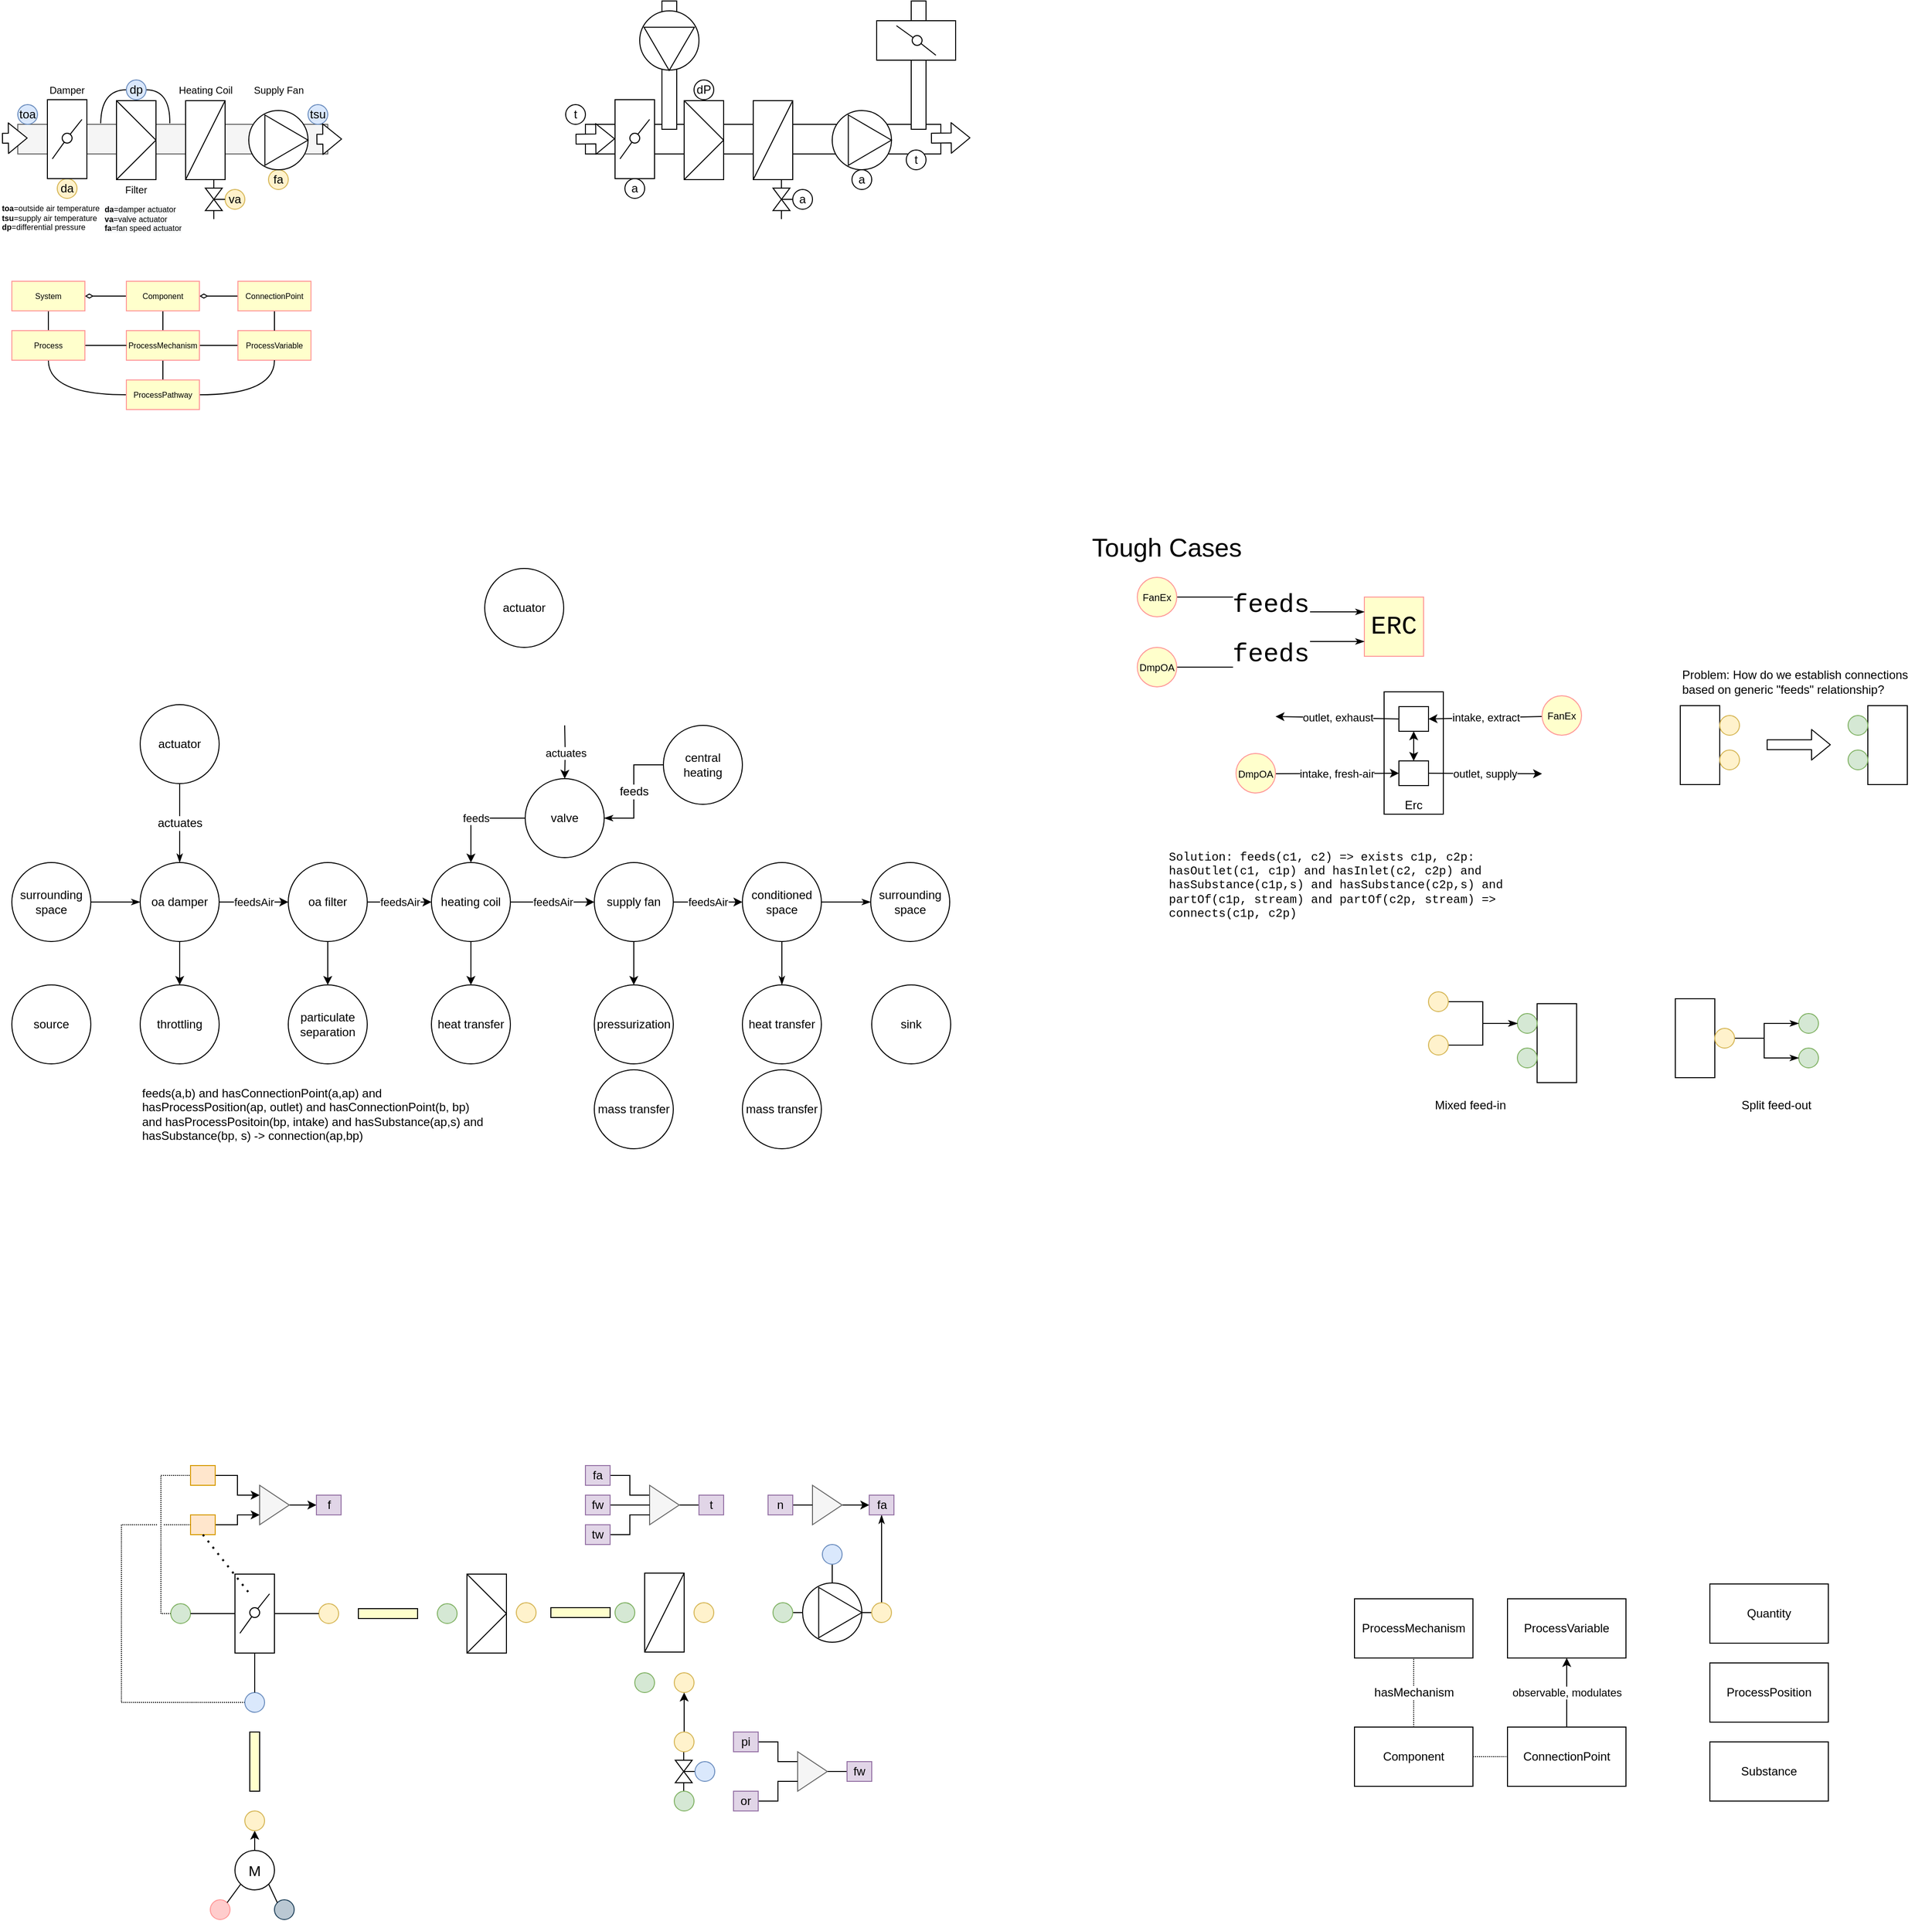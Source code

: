 <mxfile version="13.4.4" type="device" pages="2"><diagram id="Bxflk2bIfxL7XphLkaiP" name="Page-1"><mxGraphModel dx="1422" dy="1649" grid="1" gridSize="10" guides="1" tooltips="1" connect="1" arrows="1" fold="1" page="1" pageScale="1" pageWidth="1169" pageHeight="827" math="0" shadow="0"><root><mxCell id="0"/><mxCell id="1" parent="0"/><mxCell id="AzsI_iIiowdQkLsHPGfp-6" value="feedsAir" style="edgeStyle=orthogonalEdgeStyle;rounded=0;orthogonalLoop=1;jettySize=auto;html=1;entryX=0;entryY=0.5;entryDx=0;entryDy=0;" edge="1" parent="1" source="AzsI_iIiowdQkLsHPGfp-1" target="AzsI_iIiowdQkLsHPGfp-2"><mxGeometry relative="1" as="geometry"/></mxCell><mxCell id="AzsI_iIiowdQkLsHPGfp-37" style="edgeStyle=orthogonalEdgeStyle;rounded=0;orthogonalLoop=1;jettySize=auto;html=1;entryX=0.5;entryY=0;entryDx=0;entryDy=0;fillColor=#ffffff;" edge="1" parent="1" source="AzsI_iIiowdQkLsHPGfp-1" target="AzsI_iIiowdQkLsHPGfp-33"><mxGeometry relative="1" as="geometry"/></mxCell><mxCell id="AzsI_iIiowdQkLsHPGfp-1" value="oa damper" style="ellipse;whiteSpace=wrap;html=1;aspect=fixed;" vertex="1" parent="1"><mxGeometry x="230" y="349" width="80" height="80" as="geometry"/></mxCell><mxCell id="AzsI_iIiowdQkLsHPGfp-7" value="feedsAir" style="edgeStyle=orthogonalEdgeStyle;rounded=0;orthogonalLoop=1;jettySize=auto;html=1;entryX=0;entryY=0.5;entryDx=0;entryDy=0;" edge="1" parent="1" source="AzsI_iIiowdQkLsHPGfp-2" target="AzsI_iIiowdQkLsHPGfp-3"><mxGeometry relative="1" as="geometry"/></mxCell><mxCell id="AzsI_iIiowdQkLsHPGfp-38" style="edgeStyle=orthogonalEdgeStyle;rounded=0;orthogonalLoop=1;jettySize=auto;html=1;fillColor=#ffffff;" edge="1" parent="1" source="AzsI_iIiowdQkLsHPGfp-2" target="AzsI_iIiowdQkLsHPGfp-34"><mxGeometry relative="1" as="geometry"/></mxCell><mxCell id="AzsI_iIiowdQkLsHPGfp-2" value="oa filter" style="ellipse;whiteSpace=wrap;html=1;aspect=fixed;" vertex="1" parent="1"><mxGeometry x="380" y="349" width="80" height="80" as="geometry"/></mxCell><mxCell id="AzsI_iIiowdQkLsHPGfp-8" value="feedsAir" style="edgeStyle=orthogonalEdgeStyle;rounded=0;orthogonalLoop=1;jettySize=auto;html=1;entryX=0;entryY=0.5;entryDx=0;entryDy=0;" edge="1" parent="1" source="AzsI_iIiowdQkLsHPGfp-3" target="AzsI_iIiowdQkLsHPGfp-4"><mxGeometry relative="1" as="geometry"/></mxCell><mxCell id="AzsI_iIiowdQkLsHPGfp-39" style="edgeStyle=orthogonalEdgeStyle;rounded=0;orthogonalLoop=1;jettySize=auto;html=1;fillColor=#ffffff;" edge="1" parent="1" source="AzsI_iIiowdQkLsHPGfp-3" target="AzsI_iIiowdQkLsHPGfp-35"><mxGeometry relative="1" as="geometry"/></mxCell><mxCell id="AzsI_iIiowdQkLsHPGfp-3" value="heating coil" style="ellipse;whiteSpace=wrap;html=1;aspect=fixed;" vertex="1" parent="1"><mxGeometry x="525" y="349" width="80" height="80" as="geometry"/></mxCell><mxCell id="AzsI_iIiowdQkLsHPGfp-9" value="feedsAir" style="edgeStyle=orthogonalEdgeStyle;rounded=0;orthogonalLoop=1;jettySize=auto;html=1;entryX=0;entryY=0.5;entryDx=0;entryDy=0;" edge="1" parent="1" source="AzsI_iIiowdQkLsHPGfp-4" target="AzsI_iIiowdQkLsHPGfp-5"><mxGeometry relative="1" as="geometry"/></mxCell><mxCell id="AzsI_iIiowdQkLsHPGfp-40" style="edgeStyle=orthogonalEdgeStyle;rounded=0;orthogonalLoop=1;jettySize=auto;html=1;entryX=0.5;entryY=0;entryDx=0;entryDy=0;fillColor=#ffffff;" edge="1" parent="1" source="AzsI_iIiowdQkLsHPGfp-4" target="AzsI_iIiowdQkLsHPGfp-36"><mxGeometry relative="1" as="geometry"/></mxCell><mxCell id="AzsI_iIiowdQkLsHPGfp-4" value="supply fan" style="ellipse;whiteSpace=wrap;html=1;aspect=fixed;" vertex="1" parent="1"><mxGeometry x="690" y="349" width="80" height="80" as="geometry"/></mxCell><mxCell id="AzsI_iIiowdQkLsHPGfp-179" style="edgeStyle=elbowEdgeStyle;rounded=0;sketch=0;jumpStyle=gap;orthogonalLoop=1;jettySize=auto;html=1;entryX=0;entryY=0.5;entryDx=0;entryDy=0;startArrow=none;startFill=0;endArrow=classicThin;endFill=1;fillColor=#ffffff;fontSize=12;" edge="1" parent="1" source="AzsI_iIiowdQkLsHPGfp-5" target="AzsI_iIiowdQkLsHPGfp-48"><mxGeometry relative="1" as="geometry"/></mxCell><mxCell id="AzsI_iIiowdQkLsHPGfp-180" style="edgeStyle=elbowEdgeStyle;rounded=0;sketch=0;jumpStyle=gap;orthogonalLoop=1;jettySize=auto;html=1;entryX=0.5;entryY=0;entryDx=0;entryDy=0;startArrow=none;startFill=0;endArrow=classicThin;endFill=1;fillColor=#ffffff;fontSize=12;" edge="1" parent="1" source="AzsI_iIiowdQkLsHPGfp-5" target="AzsI_iIiowdQkLsHPGfp-47"><mxGeometry relative="1" as="geometry"/></mxCell><mxCell id="AzsI_iIiowdQkLsHPGfp-5" value="conditioned space" style="ellipse;whiteSpace=wrap;html=1;aspect=fixed;" vertex="1" parent="1"><mxGeometry x="840" y="349" width="80" height="80" as="geometry"/></mxCell><mxCell id="AzsI_iIiowdQkLsHPGfp-33" value="throttling" style="ellipse;whiteSpace=wrap;html=1;aspect=fixed;" vertex="1" parent="1"><mxGeometry x="230" y="473" width="80" height="80" as="geometry"/></mxCell><mxCell id="AzsI_iIiowdQkLsHPGfp-34" value="particulate separation" style="ellipse;whiteSpace=wrap;html=1;aspect=fixed;" vertex="1" parent="1"><mxGeometry x="380" y="473" width="80" height="80" as="geometry"/></mxCell><mxCell id="AzsI_iIiowdQkLsHPGfp-35" value="heat transfer" style="ellipse;whiteSpace=wrap;html=1;aspect=fixed;" vertex="1" parent="1"><mxGeometry x="525" y="473" width="80" height="80" as="geometry"/></mxCell><mxCell id="AzsI_iIiowdQkLsHPGfp-36" value="pressurization" style="ellipse;whiteSpace=wrap;html=1;aspect=fixed;" vertex="1" parent="1"><mxGeometry x="690" y="473" width="80" height="80" as="geometry"/></mxCell><mxCell id="AzsI_iIiowdQkLsHPGfp-41" value="ProcessMechanism" style="rounded=0;whiteSpace=wrap;html=1;" vertex="1" parent="1"><mxGeometry x="1460" y="1095" width="120" height="60" as="geometry"/></mxCell><mxCell id="AzsI_iIiowdQkLsHPGfp-42" value="ProcessVariable" style="rounded=0;whiteSpace=wrap;html=1;" vertex="1" parent="1"><mxGeometry x="1615" y="1095" width="120" height="60" as="geometry"/></mxCell><mxCell id="AzsI_iIiowdQkLsHPGfp-43" value="Quantity" style="rounded=0;whiteSpace=wrap;html=1;" vertex="1" parent="1"><mxGeometry x="1820" y="1080" width="120" height="60" as="geometry"/></mxCell><mxCell id="AzsI_iIiowdQkLsHPGfp-44" value="ProcessPosition" style="rounded=0;whiteSpace=wrap;html=1;" vertex="1" parent="1"><mxGeometry x="1820" y="1160" width="120" height="60" as="geometry"/></mxCell><mxCell id="AzsI_iIiowdQkLsHPGfp-45" value="Substance" style="rounded=0;whiteSpace=wrap;html=1;" vertex="1" parent="1"><mxGeometry x="1820" y="1240" width="120" height="60" as="geometry"/></mxCell><mxCell id="AzsI_iIiowdQkLsHPGfp-46" value="mass transfer" style="ellipse;whiteSpace=wrap;html=1;aspect=fixed;" vertex="1" parent="1"><mxGeometry x="690" y="559" width="80" height="80" as="geometry"/></mxCell><mxCell id="AzsI_iIiowdQkLsHPGfp-47" value="heat transfer" style="ellipse;whiteSpace=wrap;html=1;aspect=fixed;" vertex="1" parent="1"><mxGeometry x="840" y="473" width="80" height="80" as="geometry"/></mxCell><mxCell id="AzsI_iIiowdQkLsHPGfp-48" value="surrounding space" style="ellipse;whiteSpace=wrap;html=1;aspect=fixed;" vertex="1" parent="1"><mxGeometry x="970" y="349" width="80" height="80" as="geometry"/></mxCell><mxCell id="AzsI_iIiowdQkLsHPGfp-63" value="feeds" style="edgeStyle=orthogonalEdgeStyle;rounded=0;orthogonalLoop=1;jettySize=auto;html=1;entryX=0.5;entryY=0;entryDx=0;entryDy=0;fillColor=#ffffff;exitX=0;exitY=0.5;exitDx=0;exitDy=0;" edge="1" parent="1" source="AzsI_iIiowdQkLsHPGfp-62" target="AzsI_iIiowdQkLsHPGfp-3"><mxGeometry relative="1" as="geometry"><Array as="points"><mxPoint x="565" y="304"/></Array></mxGeometry></mxCell><mxCell id="AzsI_iIiowdQkLsHPGfp-62" value="valve" style="ellipse;whiteSpace=wrap;html=1;aspect=fixed;" vertex="1" parent="1"><mxGeometry x="620" y="264" width="80" height="80" as="geometry"/></mxCell><mxCell id="AzsI_iIiowdQkLsHPGfp-65" value="actuates" style="edgeStyle=orthogonalEdgeStyle;rounded=0;orthogonalLoop=1;jettySize=auto;html=1;fillColor=#ffffff;" edge="1" parent="1" target="AzsI_iIiowdQkLsHPGfp-62"><mxGeometry relative="1" as="geometry"><mxPoint x="660" y="210" as="sourcePoint"/></mxGeometry></mxCell><mxCell id="AzsI_iIiowdQkLsHPGfp-64" value="actuator" style="ellipse;whiteSpace=wrap;html=1;aspect=fixed;" vertex="1" parent="1"><mxGeometry x="579" y="51" width="80" height="80" as="geometry"/></mxCell><mxCell id="AzsI_iIiowdQkLsHPGfp-67" value="feeds(a,b) and hasConnectionPoint(a,ap) and hasProcessPosition(ap, outlet) and hasConnectionPoint(b, bp) and hasProcessPositoin(bp, intake) and hasSubstance(ap,s) and hasSubstance(bp, s) -&amp;gt; connection(ap,bp)" style="text;html=1;strokeColor=none;fillColor=none;align=left;verticalAlign=middle;whiteSpace=wrap;rounded=0;" vertex="1" parent="1"><mxGeometry x="230" y="579" width="350" height="50" as="geometry"/></mxCell><mxCell id="AzsI_iIiowdQkLsHPGfp-147" value="hasMechanism" style="edgeStyle=elbowEdgeStyle;rounded=0;sketch=0;jumpStyle=gap;orthogonalLoop=1;jettySize=auto;html=1;entryX=0.5;entryY=1;entryDx=0;entryDy=0;dashed=1;dashPattern=1 1;endArrow=none;endFill=0;fillColor=#ffffff;fontSize=12;" edge="1" parent="1" source="AzsI_iIiowdQkLsHPGfp-68" target="AzsI_iIiowdQkLsHPGfp-41"><mxGeometry relative="1" as="geometry"/></mxCell><mxCell id="AzsI_iIiowdQkLsHPGfp-148" style="edgeStyle=elbowEdgeStyle;rounded=0;sketch=0;jumpStyle=gap;orthogonalLoop=1;jettySize=auto;html=1;entryX=0;entryY=0.5;entryDx=0;entryDy=0;dashed=1;dashPattern=1 1;endArrow=none;endFill=0;fillColor=#ffffff;fontSize=15;" edge="1" parent="1" source="AzsI_iIiowdQkLsHPGfp-68" target="AzsI_iIiowdQkLsHPGfp-69"><mxGeometry relative="1" as="geometry"/></mxCell><mxCell id="AzsI_iIiowdQkLsHPGfp-68" value="Component" style="rounded=0;whiteSpace=wrap;html=1;" vertex="1" parent="1"><mxGeometry x="1460" y="1225" width="120" height="60" as="geometry"/></mxCell><mxCell id="AzsI_iIiowdQkLsHPGfp-70" value="observable, modulates" style="edgeStyle=orthogonalEdgeStyle;rounded=0;orthogonalLoop=1;jettySize=auto;html=1;entryX=0.5;entryY=1;entryDx=0;entryDy=0;fillColor=#ffffff;" edge="1" parent="1" source="AzsI_iIiowdQkLsHPGfp-69" target="AzsI_iIiowdQkLsHPGfp-42"><mxGeometry relative="1" as="geometry"/></mxCell><mxCell id="AzsI_iIiowdQkLsHPGfp-69" value="ConnectionPoint" style="rounded=0;whiteSpace=wrap;html=1;" vertex="1" parent="1"><mxGeometry x="1615" y="1225" width="120" height="60" as="geometry"/></mxCell><mxCell id="AzsI_iIiowdQkLsHPGfp-72" value="" style="rounded=0;whiteSpace=wrap;html=1;" vertex="1" parent="1"><mxGeometry x="326" y="1070" width="40" height="80" as="geometry"/></mxCell><mxCell id="AzsI_iIiowdQkLsHPGfp-73" value="" style="endArrow=none;html=1;" edge="1" source="AzsI_iIiowdQkLsHPGfp-74" parent="1"><mxGeometry width="50" height="50" relative="1" as="geometry"><mxPoint x="101" y="1050" as="sourcePoint"/><mxPoint x="361" y="1090" as="targetPoint"/></mxGeometry></mxCell><mxCell id="AzsI_iIiowdQkLsHPGfp-74" value="" style="ellipse;whiteSpace=wrap;html=1;" vertex="1" parent="1"><mxGeometry x="341" y="1104" width="10" height="10" as="geometry"/></mxCell><mxCell id="AzsI_iIiowdQkLsHPGfp-75" value="" style="endArrow=none;html=1;" edge="1" target="AzsI_iIiowdQkLsHPGfp-74" parent="1"><mxGeometry width="50" height="50" relative="1" as="geometry"><mxPoint x="331" y="1130" as="sourcePoint"/><mxPoint x="131" y="1010" as="targetPoint"/></mxGeometry></mxCell><mxCell id="AzsI_iIiowdQkLsHPGfp-89" style="edgeStyle=orthogonalEdgeStyle;rounded=0;orthogonalLoop=1;jettySize=auto;html=1;entryX=0;entryY=0.5;entryDx=0;entryDy=0;fillColor=#ffffff;endArrow=none;endFill=0;dashed=1;dashPattern=1 1;" edge="1" parent="1" source="AzsI_iIiowdQkLsHPGfp-76" target="AzsI_iIiowdQkLsHPGfp-83"><mxGeometry relative="1" as="geometry"><Array as="points"><mxPoint x="251" y="1110"/><mxPoint x="251" y="970"/></Array></mxGeometry></mxCell><mxCell id="AzsI_iIiowdQkLsHPGfp-76" value="" style="ellipse;whiteSpace=wrap;html=1;align=left;fillColor=#d5e8d4;strokeColor=#82b366;" vertex="1" parent="1"><mxGeometry x="261" y="1100" width="20" height="20" as="geometry"/></mxCell><mxCell id="AzsI_iIiowdQkLsHPGfp-77" value="" style="ellipse;whiteSpace=wrap;html=1;align=left;fillColor=#fff2cc;strokeColor=#d6b656;" vertex="1" parent="1"><mxGeometry x="411" y="1100" width="20" height="20" as="geometry"/></mxCell><mxCell id="AzsI_iIiowdQkLsHPGfp-90" style="edgeStyle=elbowEdgeStyle;rounded=0;orthogonalLoop=1;jettySize=auto;html=1;entryX=0;entryY=0.5;entryDx=0;entryDy=0;fillColor=#ffffff;sketch=0;jumpStyle=gap;endArrow=none;endFill=0;dashed=1;dashPattern=1 1;" edge="1" parent="1" source="AzsI_iIiowdQkLsHPGfp-78" target="AzsI_iIiowdQkLsHPGfp-82"><mxGeometry relative="1" as="geometry"><Array as="points"><mxPoint x="211" y="1110"/></Array></mxGeometry></mxCell><mxCell id="AzsI_iIiowdQkLsHPGfp-78" value="" style="ellipse;whiteSpace=wrap;html=1;align=left;fillColor=#dae8fc;strokeColor=#6c8ebf;" vertex="1" parent="1"><mxGeometry x="336" y="1190" width="20" height="20" as="geometry"/></mxCell><mxCell id="AzsI_iIiowdQkLsHPGfp-79" value="" style="endArrow=none;html=1;fillColor=#ffffff;exitX=1;exitY=0.5;exitDx=0;exitDy=0;entryX=0;entryY=0.5;entryDx=0;entryDy=0;endFill=0;" edge="1" parent="1" source="AzsI_iIiowdQkLsHPGfp-76" target="AzsI_iIiowdQkLsHPGfp-72"><mxGeometry width="50" height="50" relative="1" as="geometry"><mxPoint x="331" y="1120" as="sourcePoint"/><mxPoint x="381" y="1070" as="targetPoint"/></mxGeometry></mxCell><mxCell id="AzsI_iIiowdQkLsHPGfp-80" value="" style="endArrow=none;html=1;fillColor=#ffffff;exitX=1;exitY=0.5;exitDx=0;exitDy=0;entryX=0;entryY=0.5;entryDx=0;entryDy=0;endFill=0;" edge="1" parent="1" source="AzsI_iIiowdQkLsHPGfp-72" target="AzsI_iIiowdQkLsHPGfp-77"><mxGeometry width="50" height="50" relative="1" as="geometry"><mxPoint x="331" y="1120" as="sourcePoint"/><mxPoint x="381" y="1070" as="targetPoint"/></mxGeometry></mxCell><mxCell id="AzsI_iIiowdQkLsHPGfp-81" value="" style="endArrow=none;html=1;fillColor=#ffffff;entryX=0.5;entryY=1;entryDx=0;entryDy=0;exitX=0.5;exitY=0;exitDx=0;exitDy=0;endFill=0;" edge="1" parent="1" source="AzsI_iIiowdQkLsHPGfp-78" target="AzsI_iIiowdQkLsHPGfp-72"><mxGeometry width="50" height="50" relative="1" as="geometry"><mxPoint x="331" y="1120" as="sourcePoint"/><mxPoint x="381" y="1070" as="targetPoint"/></mxGeometry></mxCell><mxCell id="AzsI_iIiowdQkLsHPGfp-87" style="edgeStyle=orthogonalEdgeStyle;rounded=0;orthogonalLoop=1;jettySize=auto;html=1;entryX=0;entryY=0.75;entryDx=0;entryDy=0;fillColor=#ffffff;" edge="1" parent="1" source="AzsI_iIiowdQkLsHPGfp-82" target="AzsI_iIiowdQkLsHPGfp-85"><mxGeometry relative="1" as="geometry"/></mxCell><mxCell id="AzsI_iIiowdQkLsHPGfp-82" value="" style="rounded=0;whiteSpace=wrap;html=1;align=left;fillColor=#ffe6cc;strokeColor=#d79b00;" vertex="1" parent="1"><mxGeometry x="281" y="1010" width="25" height="20" as="geometry"/></mxCell><mxCell id="AzsI_iIiowdQkLsHPGfp-86" style="edgeStyle=orthogonalEdgeStyle;rounded=0;orthogonalLoop=1;jettySize=auto;html=1;entryX=0;entryY=0.25;entryDx=0;entryDy=0;fillColor=#ffffff;" edge="1" parent="1" source="AzsI_iIiowdQkLsHPGfp-83" target="AzsI_iIiowdQkLsHPGfp-85"><mxGeometry relative="1" as="geometry"/></mxCell><mxCell id="AzsI_iIiowdQkLsHPGfp-83" value="" style="rounded=0;whiteSpace=wrap;html=1;align=left;fillColor=#ffe6cc;strokeColor=#d79b00;" vertex="1" parent="1"><mxGeometry x="281" y="960" width="25" height="20" as="geometry"/></mxCell><mxCell id="AzsI_iIiowdQkLsHPGfp-84" value="f" style="rounded=0;whiteSpace=wrap;html=1;align=center;fillColor=#e1d5e7;strokeColor=#9673a6;" vertex="1" parent="1"><mxGeometry x="408.5" y="990" width="25" height="20" as="geometry"/></mxCell><mxCell id="AzsI_iIiowdQkLsHPGfp-88" style="edgeStyle=orthogonalEdgeStyle;rounded=0;orthogonalLoop=1;jettySize=auto;html=1;entryX=0;entryY=0.5;entryDx=0;entryDy=0;fillColor=#ffffff;" edge="1" parent="1" source="AzsI_iIiowdQkLsHPGfp-85" target="AzsI_iIiowdQkLsHPGfp-84"><mxGeometry relative="1" as="geometry"/></mxCell><mxCell id="AzsI_iIiowdQkLsHPGfp-85" value="" style="triangle;whiteSpace=wrap;html=1;align=left;fillColor=#f5f5f5;strokeColor=#666666;fontColor=#333333;" vertex="1" parent="1"><mxGeometry x="351" y="980" width="30" height="40" as="geometry"/></mxCell><mxCell id="AzsI_iIiowdQkLsHPGfp-94" style="edgeStyle=elbowEdgeStyle;rounded=0;sketch=0;jumpStyle=gap;orthogonalLoop=1;jettySize=auto;html=1;entryX=0.5;entryY=1;entryDx=0;entryDy=0;fillColor=#ffffff;fontSize=15;" edge="1" parent="1" source="AzsI_iIiowdQkLsHPGfp-92" target="AzsI_iIiowdQkLsHPGfp-93"><mxGeometry relative="1" as="geometry"/></mxCell><mxCell id="AzsI_iIiowdQkLsHPGfp-92" value="M" style="ellipse;whiteSpace=wrap;html=1;aspect=fixed;align=center;fontSize=15;" vertex="1" parent="1"><mxGeometry x="326" y="1350" width="40" height="40" as="geometry"/></mxCell><mxCell id="AzsI_iIiowdQkLsHPGfp-93" value="" style="ellipse;whiteSpace=wrap;html=1;align=left;strokeColor=#d6b656;fillColor=#fff2cc;" vertex="1" parent="1"><mxGeometry x="336" y="1310" width="20" height="20" as="geometry"/></mxCell><mxCell id="AzsI_iIiowdQkLsHPGfp-95" value="" style="ellipse;whiteSpace=wrap;html=1;align=left;fillColor=#FFCCCC;strokeColor=#FF9999;" vertex="1" parent="1"><mxGeometry x="301" y="1400" width="20" height="20" as="geometry"/></mxCell><mxCell id="AzsI_iIiowdQkLsHPGfp-96" value="" style="ellipse;whiteSpace=wrap;html=1;align=left;strokeColor=#23445d;fillColor=#bac8d3;" vertex="1" parent="1"><mxGeometry x="366" y="1400" width="20" height="20" as="geometry"/></mxCell><mxCell id="AzsI_iIiowdQkLsHPGfp-97" value="" style="rounded=0;whiteSpace=wrap;html=1;fillColor=#FFFFCC;fontSize=15;align=center;" vertex="1" parent="1"><mxGeometry x="341" y="1230" width="10" height="60" as="geometry"/></mxCell><mxCell id="AzsI_iIiowdQkLsHPGfp-98" value="" style="rounded=0;whiteSpace=wrap;html=1;fillColor=#FFFFCC;fontSize=15;align=center;rotation=-90;" vertex="1" parent="1"><mxGeometry x="476" y="1080" width="10" height="60" as="geometry"/></mxCell><mxCell id="AzsI_iIiowdQkLsHPGfp-99" value="" style="endArrow=none;dashed=1;html=1;dashPattern=1 3;strokeWidth=2;fillColor=#ffffff;fontSize=15;exitX=0.5;exitY=1;exitDx=0;exitDy=0;" edge="1" parent="1" source="AzsI_iIiowdQkLsHPGfp-82"><mxGeometry width="50" height="50" relative="1" as="geometry"><mxPoint x="351" y="1220" as="sourcePoint"/><mxPoint x="341" y="1090" as="targetPoint"/></mxGeometry></mxCell><mxCell id="AzsI_iIiowdQkLsHPGfp-100" value="" style="group" vertex="1" connectable="0" parent="1"><mxGeometry x="561" y="1070" width="40" height="80" as="geometry"/></mxCell><mxCell id="AzsI_iIiowdQkLsHPGfp-101" value="" style="rounded=0;whiteSpace=wrap;html=1;" vertex="1" parent="AzsI_iIiowdQkLsHPGfp-100"><mxGeometry width="40" height="80" as="geometry"/></mxCell><mxCell id="AzsI_iIiowdQkLsHPGfp-102" value="" style="endArrow=none;html=1;entryX=1;entryY=0.5;entryDx=0;entryDy=0;exitX=0;exitY=0;exitDx=0;exitDy=0;" edge="1" parent="AzsI_iIiowdQkLsHPGfp-100" source="AzsI_iIiowdQkLsHPGfp-101" target="AzsI_iIiowdQkLsHPGfp-101"><mxGeometry width="50" height="50" relative="1" as="geometry"><mxPoint x="-30" y="60" as="sourcePoint"/><mxPoint x="20" y="10" as="targetPoint"/></mxGeometry></mxCell><mxCell id="AzsI_iIiowdQkLsHPGfp-103" value="" style="endArrow=none;html=1;entryX=1;entryY=0.5;entryDx=0;entryDy=0;exitX=0;exitY=1;exitDx=0;exitDy=0;" edge="1" parent="AzsI_iIiowdQkLsHPGfp-100" source="AzsI_iIiowdQkLsHPGfp-101" target="AzsI_iIiowdQkLsHPGfp-101"><mxGeometry width="50" height="50" relative="1" as="geometry"><mxPoint x="-30" y="60" as="sourcePoint"/><mxPoint x="20" y="10" as="targetPoint"/></mxGeometry></mxCell><mxCell id="AzsI_iIiowdQkLsHPGfp-104" value="" style="ellipse;whiteSpace=wrap;html=1;align=left;fillColor=#d5e8d4;strokeColor=#82b366;" vertex="1" parent="1"><mxGeometry x="531" y="1100" width="20" height="20" as="geometry"/></mxCell><mxCell id="AzsI_iIiowdQkLsHPGfp-105" value="" style="ellipse;whiteSpace=wrap;html=1;align=left;fillColor=#fff2cc;strokeColor=#d6b656;" vertex="1" parent="1"><mxGeometry x="611" y="1099" width="20" height="20" as="geometry"/></mxCell><mxCell id="AzsI_iIiowdQkLsHPGfp-109" value="" style="group" vertex="1" connectable="0" parent="1"><mxGeometry x="741" y="1069" width="40" height="80" as="geometry"/></mxCell><mxCell id="AzsI_iIiowdQkLsHPGfp-110" value="" style="group" vertex="1" connectable="0" parent="AzsI_iIiowdQkLsHPGfp-109"><mxGeometry width="40" height="80" as="geometry"/></mxCell><mxCell id="AzsI_iIiowdQkLsHPGfp-111" value="" style="group" vertex="1" connectable="0" parent="AzsI_iIiowdQkLsHPGfp-110"><mxGeometry width="40" height="80" as="geometry"/></mxCell><mxCell id="AzsI_iIiowdQkLsHPGfp-112" value="" style="rounded=0;whiteSpace=wrap;html=1;" vertex="1" parent="AzsI_iIiowdQkLsHPGfp-111"><mxGeometry width="40" height="80" as="geometry"/></mxCell><mxCell id="AzsI_iIiowdQkLsHPGfp-113" value="" style="endArrow=none;html=1;entryX=1;entryY=0;entryDx=0;entryDy=0;exitX=0;exitY=1;exitDx=0;exitDy=0;" edge="1" parent="AzsI_iIiowdQkLsHPGfp-111" source="AzsI_iIiowdQkLsHPGfp-112" target="AzsI_iIiowdQkLsHPGfp-112"><mxGeometry width="50" height="50" relative="1" as="geometry"><mxPoint x="-110" y="61" as="sourcePoint"/><mxPoint x="-60" y="11" as="targetPoint"/></mxGeometry></mxCell><mxCell id="AzsI_iIiowdQkLsHPGfp-114" value="" style="ellipse;whiteSpace=wrap;html=1;align=left;fillColor=#d5e8d4;strokeColor=#82b366;" vertex="1" parent="1"><mxGeometry x="711" y="1099" width="20" height="20" as="geometry"/></mxCell><mxCell id="AzsI_iIiowdQkLsHPGfp-115" value="" style="ellipse;whiteSpace=wrap;html=1;align=left;fillColor=#fff2cc;strokeColor=#d6b656;" vertex="1" parent="1"><mxGeometry x="791" y="1099" width="20" height="20" as="geometry"/></mxCell><mxCell id="AzsI_iIiowdQkLsHPGfp-116" value="" style="ellipse;whiteSpace=wrap;html=1;align=left;fillColor=#d5e8d4;strokeColor=#82b366;" vertex="1" parent="1"><mxGeometry x="731" y="1170" width="20" height="20" as="geometry"/></mxCell><mxCell id="AzsI_iIiowdQkLsHPGfp-117" value="" style="ellipse;whiteSpace=wrap;html=1;align=left;fillColor=#fff2cc;strokeColor=#d6b656;" vertex="1" parent="1"><mxGeometry x="771" y="1170" width="20" height="20" as="geometry"/></mxCell><mxCell id="AzsI_iIiowdQkLsHPGfp-118" value="" style="rounded=0;whiteSpace=wrap;html=1;fillColor=#FFFFCC;fontSize=15;align=center;rotation=-90;" vertex="1" parent="1"><mxGeometry x="671" y="1079" width="10" height="60" as="geometry"/></mxCell><mxCell id="AzsI_iIiowdQkLsHPGfp-119" value="" style="rounded=0;whiteSpace=wrap;html=1;fontSize=15;align=center;" vertex="1" parent="1"><mxGeometry x="1790" y="190" width="40" height="80" as="geometry"/></mxCell><mxCell id="AzsI_iIiowdQkLsHPGfp-120" value="" style="ellipse;whiteSpace=wrap;html=1;align=left;fillColor=#fff2cc;strokeColor=#d6b656;" vertex="1" parent="1"><mxGeometry x="1830" y="200" width="20" height="20" as="geometry"/></mxCell><mxCell id="AzsI_iIiowdQkLsHPGfp-121" value="" style="ellipse;whiteSpace=wrap;html=1;align=left;fillColor=#fff2cc;strokeColor=#d6b656;" vertex="1" parent="1"><mxGeometry x="1830" y="235" width="20" height="20" as="geometry"/></mxCell><mxCell id="AzsI_iIiowdQkLsHPGfp-122" value="" style="rounded=0;whiteSpace=wrap;html=1;fontSize=15;align=center;" vertex="1" parent="1"><mxGeometry x="1980" y="190" width="40" height="80" as="geometry"/></mxCell><mxCell id="AzsI_iIiowdQkLsHPGfp-123" value="" style="ellipse;whiteSpace=wrap;html=1;align=left;fillColor=#d5e8d4;strokeColor=#82b366;" vertex="1" parent="1"><mxGeometry x="1960" y="200" width="20" height="20" as="geometry"/></mxCell><mxCell id="AzsI_iIiowdQkLsHPGfp-124" value="" style="ellipse;whiteSpace=wrap;html=1;align=left;fillColor=#d5e8d4;strokeColor=#82b366;" vertex="1" parent="1"><mxGeometry x="1960" y="235" width="20" height="20" as="geometry"/></mxCell><mxCell id="AzsI_iIiowdQkLsHPGfp-125" value="" style="shape=flexArrow;endArrow=classic;html=1;fillColor=#ffffff;fontSize=15;" edge="1" parent="1"><mxGeometry width="50" height="50" relative="1" as="geometry"><mxPoint x="1877.5" y="229.66" as="sourcePoint"/><mxPoint x="1942.5" y="229.66" as="targetPoint"/></mxGeometry></mxCell><mxCell id="AzsI_iIiowdQkLsHPGfp-132" value="" style="group" vertex="1" connectable="0" parent="1"><mxGeometry x="772" y="1250" width="20" height="40" as="geometry"/></mxCell><mxCell id="AzsI_iIiowdQkLsHPGfp-131" value="" style="group" vertex="1" connectable="0" parent="AzsI_iIiowdQkLsHPGfp-132"><mxGeometry width="20" height="40" as="geometry"/></mxCell><mxCell id="AzsI_iIiowdQkLsHPGfp-129" value="" style="endArrow=none;html=1;fillColor=#ffffff;fontSize=15;" edge="1" parent="AzsI_iIiowdQkLsHPGfp-131"><mxGeometry width="50" height="50" relative="1" as="geometry"><mxPoint x="8.571" y="20" as="sourcePoint"/><mxPoint x="20" y="20" as="targetPoint"/></mxGeometry></mxCell><mxCell id="AzsI_iIiowdQkLsHPGfp-130" value="" style="endArrow=none;html=1;fillColor=#ffffff;fontSize=15;" edge="1" parent="AzsI_iIiowdQkLsHPGfp-131"><mxGeometry width="50" height="50" relative="1" as="geometry"><mxPoint x="8.571" as="sourcePoint"/><mxPoint x="8.571" y="40" as="targetPoint"/></mxGeometry></mxCell><mxCell id="AzsI_iIiowdQkLsHPGfp-126" value="" style="triangle;whiteSpace=wrap;html=1;fontSize=15;align=center;rotation=90;" vertex="1" parent="AzsI_iIiowdQkLsHPGfp-131"><mxGeometry x="2.857" y="5.714" width="11.429" height="17.143" as="geometry"/></mxCell><mxCell id="AzsI_iIiowdQkLsHPGfp-128" value="" style="triangle;whiteSpace=wrap;html=1;fontSize=15;align=center;rotation=-90;" vertex="1" parent="AzsI_iIiowdQkLsHPGfp-131"><mxGeometry x="2.857" y="17.143" width="11.429" height="17.143" as="geometry"/></mxCell><mxCell id="AzsI_iIiowdQkLsHPGfp-144" style="edgeStyle=elbowEdgeStyle;rounded=0;sketch=0;jumpStyle=gap;orthogonalLoop=1;jettySize=auto;html=1;entryX=0.5;entryY=1;entryDx=0;entryDy=0;fillColor=#ffffff;fontSize=15;" edge="1" parent="1" source="AzsI_iIiowdQkLsHPGfp-133" target="AzsI_iIiowdQkLsHPGfp-117"><mxGeometry relative="1" as="geometry"/></mxCell><mxCell id="AzsI_iIiowdQkLsHPGfp-133" value="" style="ellipse;whiteSpace=wrap;html=1;align=left;fillColor=#fff2cc;strokeColor=#d6b656;" vertex="1" parent="1"><mxGeometry x="771" y="1230" width="20" height="20" as="geometry"/></mxCell><mxCell id="AzsI_iIiowdQkLsHPGfp-134" value="" style="ellipse;whiteSpace=wrap;html=1;align=left;fillColor=#d5e8d4;strokeColor=#82b366;" vertex="1" parent="1"><mxGeometry x="771" y="1290" width="20" height="20" as="geometry"/></mxCell><mxCell id="AzsI_iIiowdQkLsHPGfp-136" value="" style="ellipse;whiteSpace=wrap;html=1;align=left;fillColor=#dae8fc;strokeColor=#6c8ebf;" vertex="1" parent="1"><mxGeometry x="792" y="1260" width="20" height="20" as="geometry"/></mxCell><mxCell id="AzsI_iIiowdQkLsHPGfp-137" value="" style="group" vertex="1" connectable="0" parent="1"><mxGeometry x="901" y="1079" width="60" height="60" as="geometry"/></mxCell><mxCell id="AzsI_iIiowdQkLsHPGfp-138" value="" style="ellipse;whiteSpace=wrap;html=1;" vertex="1" parent="AzsI_iIiowdQkLsHPGfp-137"><mxGeometry width="60" height="60" as="geometry"/></mxCell><mxCell id="AzsI_iIiowdQkLsHPGfp-139" value="" style="triangle;whiteSpace=wrap;html=1;" vertex="1" parent="AzsI_iIiowdQkLsHPGfp-137"><mxGeometry x="16.29" y="4.5" width="43.71" height="51" as="geometry"/></mxCell><mxCell id="AzsI_iIiowdQkLsHPGfp-291" style="edgeStyle=elbowEdgeStyle;rounded=0;sketch=0;jumpStyle=gap;orthogonalLoop=1;jettySize=auto;html=1;entryX=0;entryY=0.5;entryDx=0;entryDy=0;startArrow=none;startFill=0;endArrow=none;endFill=0;fillColor=#ffffff;fontFamily=Courier New;fontSize=26;" edge="1" parent="1" source="AzsI_iIiowdQkLsHPGfp-140" target="AzsI_iIiowdQkLsHPGfp-138"><mxGeometry relative="1" as="geometry"/></mxCell><mxCell id="AzsI_iIiowdQkLsHPGfp-140" value="" style="ellipse;whiteSpace=wrap;html=1;align=left;fillColor=#d5e8d4;strokeColor=#82b366;" vertex="1" parent="1"><mxGeometry x="871" y="1099" width="20" height="20" as="geometry"/></mxCell><mxCell id="AzsI_iIiowdQkLsHPGfp-262" style="edgeStyle=elbowEdgeStyle;rounded=0;sketch=0;jumpStyle=gap;orthogonalLoop=1;jettySize=auto;html=1;entryX=0.5;entryY=1;entryDx=0;entryDy=0;startArrow=none;startFill=0;endArrow=classicThin;endFill=1;fillColor=#ffffff;fontFamily=Courier New;fontSize=26;" edge="1" parent="1" source="AzsI_iIiowdQkLsHPGfp-141" target="AzsI_iIiowdQkLsHPGfp-259"><mxGeometry relative="1" as="geometry"/></mxCell><mxCell id="AzsI_iIiowdQkLsHPGfp-292" style="edgeStyle=elbowEdgeStyle;rounded=0;sketch=0;jumpStyle=gap;orthogonalLoop=1;jettySize=auto;html=1;entryX=1;entryY=0.5;entryDx=0;entryDy=0;startArrow=none;startFill=0;endArrow=none;endFill=0;fillColor=#ffffff;fontFamily=Courier New;fontSize=26;" edge="1" parent="1" source="AzsI_iIiowdQkLsHPGfp-141" target="AzsI_iIiowdQkLsHPGfp-139"><mxGeometry relative="1" as="geometry"/></mxCell><mxCell id="AzsI_iIiowdQkLsHPGfp-141" value="" style="ellipse;whiteSpace=wrap;html=1;align=left;fillColor=#fff2cc;strokeColor=#d6b656;" vertex="1" parent="1"><mxGeometry x="971" y="1099" width="20" height="20" as="geometry"/></mxCell><mxCell id="AzsI_iIiowdQkLsHPGfp-142" value="" style="endArrow=none;html=1;fillColor=#ffffff;fontSize=15;exitX=1;exitY=0;exitDx=0;exitDy=0;entryX=0;entryY=1;entryDx=0;entryDy=0;" edge="1" parent="1" source="AzsI_iIiowdQkLsHPGfp-95" target="AzsI_iIiowdQkLsHPGfp-92"><mxGeometry width="50" height="50" relative="1" as="geometry"><mxPoint x="611" y="1210" as="sourcePoint"/><mxPoint x="661" y="1160" as="targetPoint"/></mxGeometry></mxCell><mxCell id="AzsI_iIiowdQkLsHPGfp-143" value="" style="endArrow=none;html=1;fillColor=#ffffff;fontSize=15;exitX=1;exitY=1;exitDx=0;exitDy=0;entryX=0;entryY=0;entryDx=0;entryDy=0;" edge="1" parent="1" source="AzsI_iIiowdQkLsHPGfp-92" target="AzsI_iIiowdQkLsHPGfp-96"><mxGeometry width="50" height="50" relative="1" as="geometry"><mxPoint x="611" y="1210" as="sourcePoint"/><mxPoint x="661" y="1160" as="targetPoint"/></mxGeometry></mxCell><mxCell id="AzsI_iIiowdQkLsHPGfp-149" value="Problem: How do we establish connections based on generic &quot;feeds&quot; relationship?" style="text;html=1;strokeColor=none;fillColor=none;align=left;verticalAlign=middle;whiteSpace=wrap;rounded=0;fontSize=12;" vertex="1" parent="1"><mxGeometry x="1790" y="156" width="254" height="20" as="geometry"/></mxCell><mxCell id="AzsI_iIiowdQkLsHPGfp-150" value="Erc" style="rounded=0;whiteSpace=wrap;html=1;verticalAlign=bottom;" vertex="1" parent="1"><mxGeometry x="1490" y="176" width="60" height="124" as="geometry"/></mxCell><mxCell id="AzsI_iIiowdQkLsHPGfp-151" value="intake, extract" style="endArrow=classic;html=1;fillColor=#ffffff;entryX=1;entryY=0.5;entryDx=0;entryDy=0;" edge="1" parent="1" target="AzsI_iIiowdQkLsHPGfp-156"><mxGeometry width="50" height="50" relative="1" as="geometry"><mxPoint x="1650" y="201" as="sourcePoint"/><mxPoint x="1760" y="206" as="targetPoint"/></mxGeometry></mxCell><mxCell id="AzsI_iIiowdQkLsHPGfp-152" value="outlet, supply" style="endArrow=classic;html=1;fillColor=#ffffff;" edge="1" parent="1" source="AzsI_iIiowdQkLsHPGfp-157"><mxGeometry width="50" height="50" relative="1" as="geometry"><mxPoint x="1580" y="316" as="sourcePoint"/><mxPoint x="1650" y="259" as="targetPoint"/></mxGeometry></mxCell><mxCell id="AzsI_iIiowdQkLsHPGfp-153" value="outlet, exhaust" style="endArrow=classic;html=1;fillColor=#ffffff;exitX=0;exitY=0.5;exitDx=0;exitDy=0;" edge="1" parent="1" source="AzsI_iIiowdQkLsHPGfp-156"><mxGeometry width="50" height="50" relative="1" as="geometry"><mxPoint x="1500" y="201" as="sourcePoint"/><mxPoint x="1380" y="201" as="targetPoint"/></mxGeometry></mxCell><mxCell id="AzsI_iIiowdQkLsHPGfp-154" value="intake, fresh-air" style="endArrow=classic;html=1;fillColor=#ffffff;entryX=0;entryY=0.5;entryDx=0;entryDy=0;" edge="1" parent="1" target="AzsI_iIiowdQkLsHPGfp-157"><mxGeometry width="50" height="50" relative="1" as="geometry"><mxPoint x="1380" y="259" as="sourcePoint"/><mxPoint x="1380" y="258" as="targetPoint"/></mxGeometry></mxCell><mxCell id="AzsI_iIiowdQkLsHPGfp-155" style="edgeStyle=orthogonalEdgeStyle;rounded=0;orthogonalLoop=1;jettySize=auto;html=1;entryX=0.5;entryY=0;entryDx=0;entryDy=0;fillColor=#ffffff;startArrow=classic;startFill=1;" edge="1" parent="1" source="AzsI_iIiowdQkLsHPGfp-156" target="AzsI_iIiowdQkLsHPGfp-157"><mxGeometry relative="1" as="geometry"/></mxCell><mxCell id="AzsI_iIiowdQkLsHPGfp-156" value="" style="rounded=0;whiteSpace=wrap;html=1;" vertex="1" parent="1"><mxGeometry x="1505" y="191" width="30" height="25" as="geometry"/></mxCell><mxCell id="AzsI_iIiowdQkLsHPGfp-157" value="" style="rounded=0;whiteSpace=wrap;html=1;" vertex="1" parent="1"><mxGeometry x="1505" y="246" width="30" height="25" as="geometry"/></mxCell><mxCell id="AzsI_iIiowdQkLsHPGfp-158" value="da" style="ellipse;whiteSpace=wrap;html=1;fillColor=#fff2cc;strokeColor=#d6b656;" vertex="1" parent="1"><mxGeometry x="146" y="-344" width="20" height="20" as="geometry"/></mxCell><mxCell id="AzsI_iIiowdQkLsHPGfp-30" value="" style="rounded=0;whiteSpace=wrap;html=1;fillColor=#f5f5f5;strokeColor=#666666;fontColor=#333333;" vertex="1" parent="1"><mxGeometry x="106" y="-399" width="314" height="30" as="geometry"/></mxCell><mxCell id="AzsI_iIiowdQkLsHPGfp-10" value="" style="rounded=0;whiteSpace=wrap;html=1;" vertex="1" parent="1"><mxGeometry x="136" y="-424" width="40" height="80" as="geometry"/></mxCell><mxCell id="AzsI_iIiowdQkLsHPGfp-11" value="" style="endArrow=none;html=1;" edge="1" parent="1" source="AzsI_iIiowdQkLsHPGfp-12"><mxGeometry width="50" height="50" relative="1" as="geometry"><mxPoint x="141" y="-364" as="sourcePoint"/><mxPoint x="171" y="-404" as="targetPoint"/></mxGeometry></mxCell><mxCell id="AzsI_iIiowdQkLsHPGfp-12" value="" style="ellipse;whiteSpace=wrap;html=1;" vertex="1" parent="1"><mxGeometry x="151" y="-390" width="10" height="10" as="geometry"/></mxCell><mxCell id="AzsI_iIiowdQkLsHPGfp-13" value="" style="endArrow=none;html=1;" edge="1" parent="1" target="AzsI_iIiowdQkLsHPGfp-12"><mxGeometry width="50" height="50" relative="1" as="geometry"><mxPoint x="141" y="-364" as="sourcePoint"/><mxPoint x="171" y="-404" as="targetPoint"/></mxGeometry></mxCell><mxCell id="AzsI_iIiowdQkLsHPGfp-26" value="" style="group" vertex="1" connectable="0" parent="1"><mxGeometry x="206" y="-423" width="40" height="80" as="geometry"/></mxCell><mxCell id="AzsI_iIiowdQkLsHPGfp-14" value="" style="rounded=0;whiteSpace=wrap;html=1;" vertex="1" parent="AzsI_iIiowdQkLsHPGfp-26"><mxGeometry width="40" height="80" as="geometry"/></mxCell><mxCell id="AzsI_iIiowdQkLsHPGfp-18" value="" style="endArrow=none;html=1;entryX=1;entryY=0.5;entryDx=0;entryDy=0;exitX=0;exitY=0;exitDx=0;exitDy=0;" edge="1" parent="AzsI_iIiowdQkLsHPGfp-26" source="AzsI_iIiowdQkLsHPGfp-14" target="AzsI_iIiowdQkLsHPGfp-14"><mxGeometry width="50" height="50" relative="1" as="geometry"><mxPoint x="-30" y="60" as="sourcePoint"/><mxPoint x="20" y="10" as="targetPoint"/></mxGeometry></mxCell><mxCell id="AzsI_iIiowdQkLsHPGfp-19" value="" style="endArrow=none;html=1;entryX=1;entryY=0.5;entryDx=0;entryDy=0;exitX=0;exitY=1;exitDx=0;exitDy=0;" edge="1" parent="AzsI_iIiowdQkLsHPGfp-26" source="AzsI_iIiowdQkLsHPGfp-14" target="AzsI_iIiowdQkLsHPGfp-14"><mxGeometry width="50" height="50" relative="1" as="geometry"><mxPoint x="-30" y="60" as="sourcePoint"/><mxPoint x="20" y="10" as="targetPoint"/></mxGeometry></mxCell><mxCell id="AzsI_iIiowdQkLsHPGfp-50" value="va" style="ellipse;whiteSpace=wrap;html=1;fillColor=#fff2cc;strokeColor=#d6b656;" vertex="1" parent="1"><mxGeometry x="316" y="-333" width="20" height="20" as="geometry"/></mxCell><mxCell id="AzsI_iIiowdQkLsHPGfp-108" value="" style="group" vertex="1" connectable="0" parent="1"><mxGeometry x="276" y="-423" width="40" height="80" as="geometry"/></mxCell><mxCell id="AzsI_iIiowdQkLsHPGfp-106" value="" style="group" vertex="1" connectable="0" parent="AzsI_iIiowdQkLsHPGfp-108"><mxGeometry width="40" height="80" as="geometry"/></mxCell><mxCell id="AzsI_iIiowdQkLsHPGfp-27" value="" style="group" vertex="1" connectable="0" parent="AzsI_iIiowdQkLsHPGfp-106"><mxGeometry width="40" height="80" as="geometry"/></mxCell><mxCell id="AzsI_iIiowdQkLsHPGfp-20" value="" style="rounded=0;whiteSpace=wrap;html=1;" vertex="1" parent="AzsI_iIiowdQkLsHPGfp-27"><mxGeometry width="40" height="80" as="geometry"/></mxCell><mxCell id="AzsI_iIiowdQkLsHPGfp-21" value="" style="endArrow=none;html=1;entryX=1;entryY=0;entryDx=0;entryDy=0;exitX=0;exitY=1;exitDx=0;exitDy=0;" edge="1" parent="AzsI_iIiowdQkLsHPGfp-27" source="AzsI_iIiowdQkLsHPGfp-20" target="AzsI_iIiowdQkLsHPGfp-20"><mxGeometry width="50" height="50" relative="1" as="geometry"><mxPoint x="-110" y="61" as="sourcePoint"/><mxPoint x="-60" y="11" as="targetPoint"/></mxGeometry></mxCell><mxCell id="AzsI_iIiowdQkLsHPGfp-165" value="" style="group" vertex="1" connectable="0" parent="1"><mxGeometry x="296" y="-343" width="20" height="40" as="geometry"/></mxCell><mxCell id="AzsI_iIiowdQkLsHPGfp-166" value="" style="group" vertex="1" connectable="0" parent="AzsI_iIiowdQkLsHPGfp-165"><mxGeometry width="20" height="40" as="geometry"/></mxCell><mxCell id="AzsI_iIiowdQkLsHPGfp-167" value="" style="endArrow=none;html=1;fillColor=#ffffff;fontSize=15;" edge="1" parent="AzsI_iIiowdQkLsHPGfp-166"><mxGeometry width="50" height="50" relative="1" as="geometry"><mxPoint x="8.571" y="20" as="sourcePoint"/><mxPoint x="20" y="20" as="targetPoint"/></mxGeometry></mxCell><mxCell id="AzsI_iIiowdQkLsHPGfp-168" value="" style="endArrow=none;html=1;fillColor=#ffffff;fontSize=15;" edge="1" parent="AzsI_iIiowdQkLsHPGfp-166"><mxGeometry width="50" height="50" relative="1" as="geometry"><mxPoint x="8.571" as="sourcePoint"/><mxPoint x="8.571" y="40" as="targetPoint"/></mxGeometry></mxCell><mxCell id="AzsI_iIiowdQkLsHPGfp-169" value="" style="triangle;whiteSpace=wrap;html=1;fontSize=15;align=center;rotation=90;" vertex="1" parent="AzsI_iIiowdQkLsHPGfp-166"><mxGeometry x="2.857" y="5.714" width="11.429" height="17.143" as="geometry"/></mxCell><mxCell id="AzsI_iIiowdQkLsHPGfp-170" value="" style="triangle;whiteSpace=wrap;html=1;fontSize=15;align=center;rotation=-90;" vertex="1" parent="AzsI_iIiowdQkLsHPGfp-166"><mxGeometry x="2.857" y="17.143" width="11.429" height="17.143" as="geometry"/></mxCell><mxCell id="AzsI_iIiowdQkLsHPGfp-172" value="fa" style="ellipse;whiteSpace=wrap;html=1;fillColor=#fff2cc;strokeColor=#d6b656;" vertex="1" parent="1"><mxGeometry x="360" y="-353" width="20" height="20" as="geometry"/></mxCell><mxCell id="AzsI_iIiowdQkLsHPGfp-28" value="" style="group" vertex="1" connectable="0" parent="1"><mxGeometry x="340" y="-413" width="60" height="60" as="geometry"/></mxCell><mxCell id="AzsI_iIiowdQkLsHPGfp-22" value="" style="ellipse;whiteSpace=wrap;html=1;" vertex="1" parent="AzsI_iIiowdQkLsHPGfp-28"><mxGeometry width="60" height="60" as="geometry"/></mxCell><mxCell id="AzsI_iIiowdQkLsHPGfp-24" value="" style="triangle;whiteSpace=wrap;html=1;" vertex="1" parent="AzsI_iIiowdQkLsHPGfp-28"><mxGeometry x="16.29" y="4.5" width="43.71" height="51" as="geometry"/></mxCell><mxCell id="AzsI_iIiowdQkLsHPGfp-173" value="toa" style="ellipse;whiteSpace=wrap;html=1;fillColor=#dae8fc;strokeColor=#6c8ebf;" vertex="1" parent="1"><mxGeometry x="106" y="-419" width="20" height="20" as="geometry"/></mxCell><mxCell id="AzsI_iIiowdQkLsHPGfp-31" value="" style="shape=flexArrow;endArrow=classic;html=1;fillColor=#ffffff;" edge="1" parent="1"><mxGeometry width="50" height="50" relative="1" as="geometry"><mxPoint x="90" y="-384.93" as="sourcePoint"/><mxPoint x="116" y="-385.17" as="targetPoint"/></mxGeometry></mxCell><mxCell id="AzsI_iIiowdQkLsHPGfp-174" value="tsu" style="ellipse;whiteSpace=wrap;html=1;fillColor=#dae8fc;strokeColor=#6c8ebf;" vertex="1" parent="1"><mxGeometry x="400" y="-419" width="20" height="20" as="geometry"/></mxCell><mxCell id="u7lCmvaihPIpMy8C1Itr-6" style="edgeStyle=orthogonalEdgeStyle;curved=1;rounded=0;sketch=0;jumpStyle=gap;orthogonalLoop=1;jettySize=auto;html=1;startArrow=none;startFill=0;endArrow=none;endFill=0;fillColor=#ffffff;fontFamily=Helvetica;fontSize=10;" edge="1" parent="1" source="AzsI_iIiowdQkLsHPGfp-175"><mxGeometry relative="1" as="geometry"><mxPoint x="190" y="-400" as="targetPoint"/></mxGeometry></mxCell><mxCell id="u7lCmvaihPIpMy8C1Itr-7" style="edgeStyle=orthogonalEdgeStyle;curved=1;rounded=0;sketch=0;jumpStyle=gap;orthogonalLoop=1;jettySize=auto;html=1;startArrow=none;startFill=0;endArrow=none;endFill=0;fillColor=#ffffff;fontFamily=Helvetica;fontSize=10;" edge="1" parent="1" source="AzsI_iIiowdQkLsHPGfp-175"><mxGeometry relative="1" as="geometry"><mxPoint x="260" y="-400" as="targetPoint"/></mxGeometry></mxCell><mxCell id="AzsI_iIiowdQkLsHPGfp-175" value="dp" style="ellipse;whiteSpace=wrap;html=1;fillColor=#dae8fc;strokeColor=#6c8ebf;" vertex="1" parent="1"><mxGeometry x="216" y="-444" width="20" height="20" as="geometry"/></mxCell><mxCell id="AzsI_iIiowdQkLsHPGfp-177" value="actuates" style="edgeStyle=elbowEdgeStyle;rounded=0;sketch=0;jumpStyle=gap;orthogonalLoop=1;jettySize=auto;html=1;entryX=0.5;entryY=0;entryDx=0;entryDy=0;startArrow=none;startFill=0;endArrow=classicThin;endFill=1;fillColor=#ffffff;fontSize=12;" edge="1" parent="1" source="AzsI_iIiowdQkLsHPGfp-176" target="AzsI_iIiowdQkLsHPGfp-1"><mxGeometry relative="1" as="geometry"/></mxCell><mxCell id="AzsI_iIiowdQkLsHPGfp-176" value="actuator" style="ellipse;whiteSpace=wrap;html=1;aspect=fixed;" vertex="1" parent="1"><mxGeometry x="230" y="189" width="80" height="80" as="geometry"/></mxCell><mxCell id="AzsI_iIiowdQkLsHPGfp-178" value="mass transfer" style="ellipse;whiteSpace=wrap;html=1;aspect=fixed;" vertex="1" parent="1"><mxGeometry x="840" y="559" width="80" height="80" as="geometry"/></mxCell><mxCell id="AzsI_iIiowdQkLsHPGfp-181" value="sink" style="ellipse;whiteSpace=wrap;html=1;aspect=fixed;" vertex="1" parent="1"><mxGeometry x="971" y="473" width="80" height="80" as="geometry"/></mxCell><mxCell id="AzsI_iIiowdQkLsHPGfp-183" style="edgeStyle=elbowEdgeStyle;rounded=0;sketch=0;jumpStyle=gap;orthogonalLoop=1;jettySize=auto;html=1;entryX=0;entryY=0.5;entryDx=0;entryDy=0;startArrow=none;startFill=0;endArrow=classicThin;endFill=1;fillColor=#ffffff;fontSize=12;" edge="1" parent="1" source="AzsI_iIiowdQkLsHPGfp-182" target="AzsI_iIiowdQkLsHPGfp-1"><mxGeometry relative="1" as="geometry"/></mxCell><mxCell id="AzsI_iIiowdQkLsHPGfp-182" value="surrounding space" style="ellipse;whiteSpace=wrap;html=1;aspect=fixed;" vertex="1" parent="1"><mxGeometry x="100" y="349" width="80" height="80" as="geometry"/></mxCell><mxCell id="AzsI_iIiowdQkLsHPGfp-184" value="source" style="ellipse;whiteSpace=wrap;html=1;aspect=fixed;" vertex="1" parent="1"><mxGeometry x="100" y="473" width="80" height="80" as="geometry"/></mxCell><mxCell id="AzsI_iIiowdQkLsHPGfp-186" value="feeds" style="edgeStyle=elbowEdgeStyle;rounded=0;sketch=0;jumpStyle=gap;orthogonalLoop=1;jettySize=auto;html=1;entryX=1;entryY=0.5;entryDx=0;entryDy=0;startArrow=none;startFill=0;endArrow=classicThin;endFill=1;fillColor=#ffffff;fontSize=12;" edge="1" parent="1" source="AzsI_iIiowdQkLsHPGfp-185" target="AzsI_iIiowdQkLsHPGfp-62"><mxGeometry relative="1" as="geometry"/></mxCell><mxCell id="AzsI_iIiowdQkLsHPGfp-185" value="central heating" style="ellipse;whiteSpace=wrap;html=1;aspect=fixed;" vertex="1" parent="1"><mxGeometry x="760" y="210" width="80" height="80" as="geometry"/></mxCell><mxCell id="AzsI_iIiowdQkLsHPGfp-187" value="a" style="ellipse;whiteSpace=wrap;html=1;" vertex="1" parent="1"><mxGeometry x="721" y="-344" width="20" height="20" as="geometry"/></mxCell><mxCell id="AzsI_iIiowdQkLsHPGfp-188" value="" style="rounded=0;whiteSpace=wrap;html=1;" vertex="1" parent="1"><mxGeometry x="681" y="-399" width="360" height="30" as="geometry"/></mxCell><mxCell id="AzsI_iIiowdQkLsHPGfp-189" value="" style="rounded=0;whiteSpace=wrap;html=1;" vertex="1" parent="1"><mxGeometry x="711" y="-424" width="40" height="80" as="geometry"/></mxCell><mxCell id="AzsI_iIiowdQkLsHPGfp-190" value="" style="endArrow=none;html=1;" edge="1" source="AzsI_iIiowdQkLsHPGfp-191" parent="1"><mxGeometry width="50" height="50" relative="1" as="geometry"><mxPoint x="716" y="-364" as="sourcePoint"/><mxPoint x="746" y="-404" as="targetPoint"/></mxGeometry></mxCell><mxCell id="AzsI_iIiowdQkLsHPGfp-191" value="" style="ellipse;whiteSpace=wrap;html=1;" vertex="1" parent="1"><mxGeometry x="726" y="-390" width="10" height="10" as="geometry"/></mxCell><mxCell id="AzsI_iIiowdQkLsHPGfp-192" value="" style="endArrow=none;html=1;" edge="1" target="AzsI_iIiowdQkLsHPGfp-191" parent="1"><mxGeometry width="50" height="50" relative="1" as="geometry"><mxPoint x="716" y="-364" as="sourcePoint"/><mxPoint x="746" y="-404" as="targetPoint"/></mxGeometry></mxCell><mxCell id="AzsI_iIiowdQkLsHPGfp-193" value="" style="group" vertex="1" connectable="0" parent="1"><mxGeometry x="781" y="-423" width="40" height="80" as="geometry"/></mxCell><mxCell id="AzsI_iIiowdQkLsHPGfp-194" value="" style="rounded=0;whiteSpace=wrap;html=1;" vertex="1" parent="AzsI_iIiowdQkLsHPGfp-193"><mxGeometry width="40" height="80" as="geometry"/></mxCell><mxCell id="AzsI_iIiowdQkLsHPGfp-195" value="" style="endArrow=none;html=1;entryX=1;entryY=0.5;entryDx=0;entryDy=0;exitX=0;exitY=0;exitDx=0;exitDy=0;" edge="1" parent="AzsI_iIiowdQkLsHPGfp-193" source="AzsI_iIiowdQkLsHPGfp-194" target="AzsI_iIiowdQkLsHPGfp-194"><mxGeometry width="50" height="50" relative="1" as="geometry"><mxPoint x="-30" y="60" as="sourcePoint"/><mxPoint x="20" y="10" as="targetPoint"/></mxGeometry></mxCell><mxCell id="AzsI_iIiowdQkLsHPGfp-196" value="" style="endArrow=none;html=1;entryX=1;entryY=0.5;entryDx=0;entryDy=0;exitX=0;exitY=1;exitDx=0;exitDy=0;" edge="1" parent="AzsI_iIiowdQkLsHPGfp-193" source="AzsI_iIiowdQkLsHPGfp-194" target="AzsI_iIiowdQkLsHPGfp-194"><mxGeometry width="50" height="50" relative="1" as="geometry"><mxPoint x="-30" y="60" as="sourcePoint"/><mxPoint x="20" y="10" as="targetPoint"/></mxGeometry></mxCell><mxCell id="AzsI_iIiowdQkLsHPGfp-197" value="a" style="ellipse;whiteSpace=wrap;html=1;" vertex="1" parent="1"><mxGeometry x="891" y="-333" width="20" height="20" as="geometry"/></mxCell><mxCell id="AzsI_iIiowdQkLsHPGfp-198" value="" style="group" vertex="1" connectable="0" parent="1"><mxGeometry x="851" y="-423" width="40" height="80" as="geometry"/></mxCell><mxCell id="AzsI_iIiowdQkLsHPGfp-199" value="" style="group" vertex="1" connectable="0" parent="AzsI_iIiowdQkLsHPGfp-198"><mxGeometry width="40" height="80" as="geometry"/></mxCell><mxCell id="AzsI_iIiowdQkLsHPGfp-200" value="" style="group" vertex="1" connectable="0" parent="AzsI_iIiowdQkLsHPGfp-199"><mxGeometry width="40" height="80" as="geometry"/></mxCell><mxCell id="AzsI_iIiowdQkLsHPGfp-201" value="" style="rounded=0;whiteSpace=wrap;html=1;" vertex="1" parent="AzsI_iIiowdQkLsHPGfp-200"><mxGeometry width="40" height="80" as="geometry"/></mxCell><mxCell id="AzsI_iIiowdQkLsHPGfp-202" value="" style="endArrow=none;html=1;entryX=1;entryY=0;entryDx=0;entryDy=0;exitX=0;exitY=1;exitDx=0;exitDy=0;" edge="1" parent="AzsI_iIiowdQkLsHPGfp-200" source="AzsI_iIiowdQkLsHPGfp-201" target="AzsI_iIiowdQkLsHPGfp-201"><mxGeometry width="50" height="50" relative="1" as="geometry"><mxPoint x="-110" y="61" as="sourcePoint"/><mxPoint x="-60" y="11" as="targetPoint"/></mxGeometry></mxCell><mxCell id="AzsI_iIiowdQkLsHPGfp-203" value="" style="group" vertex="1" connectable="0" parent="1"><mxGeometry x="871" y="-343" width="20" height="40" as="geometry"/></mxCell><mxCell id="AzsI_iIiowdQkLsHPGfp-204" value="" style="group" vertex="1" connectable="0" parent="AzsI_iIiowdQkLsHPGfp-203"><mxGeometry width="20" height="40" as="geometry"/></mxCell><mxCell id="AzsI_iIiowdQkLsHPGfp-205" value="" style="endArrow=none;html=1;fillColor=#ffffff;fontSize=15;" edge="1" parent="AzsI_iIiowdQkLsHPGfp-204"><mxGeometry width="50" height="50" relative="1" as="geometry"><mxPoint x="8.571" y="20" as="sourcePoint"/><mxPoint x="20" y="20" as="targetPoint"/></mxGeometry></mxCell><mxCell id="AzsI_iIiowdQkLsHPGfp-206" value="" style="endArrow=none;html=1;fillColor=#ffffff;fontSize=15;" edge="1" parent="AzsI_iIiowdQkLsHPGfp-204"><mxGeometry width="50" height="50" relative="1" as="geometry"><mxPoint x="8.571" as="sourcePoint"/><mxPoint x="8.571" y="40" as="targetPoint"/></mxGeometry></mxCell><mxCell id="AzsI_iIiowdQkLsHPGfp-207" value="" style="triangle;whiteSpace=wrap;html=1;fontSize=15;align=center;rotation=90;" vertex="1" parent="AzsI_iIiowdQkLsHPGfp-204"><mxGeometry x="2.857" y="5.714" width="11.429" height="17.143" as="geometry"/></mxCell><mxCell id="AzsI_iIiowdQkLsHPGfp-208" value="" style="triangle;whiteSpace=wrap;html=1;fontSize=15;align=center;rotation=-90;" vertex="1" parent="AzsI_iIiowdQkLsHPGfp-204"><mxGeometry x="2.857" y="17.143" width="11.429" height="17.143" as="geometry"/></mxCell><mxCell id="AzsI_iIiowdQkLsHPGfp-209" value="a" style="ellipse;whiteSpace=wrap;html=1;" vertex="1" parent="1"><mxGeometry x="951" y="-353" width="20" height="20" as="geometry"/></mxCell><mxCell id="AzsI_iIiowdQkLsHPGfp-210" value="" style="group" vertex="1" connectable="0" parent="1"><mxGeometry x="931" y="-413" width="60" height="60" as="geometry"/></mxCell><mxCell id="AzsI_iIiowdQkLsHPGfp-211" value="" style="ellipse;whiteSpace=wrap;html=1;" vertex="1" parent="AzsI_iIiowdQkLsHPGfp-210"><mxGeometry width="60" height="60" as="geometry"/></mxCell><mxCell id="AzsI_iIiowdQkLsHPGfp-212" value="" style="triangle;whiteSpace=wrap;html=1;" vertex="1" parent="AzsI_iIiowdQkLsHPGfp-210"><mxGeometry x="16.29" y="4.5" width="43.71" height="51" as="geometry"/></mxCell><mxCell id="AzsI_iIiowdQkLsHPGfp-213" value="" style="shape=flexArrow;endArrow=classic;html=1;fillColor=#ffffff;" edge="1" parent="1"><mxGeometry width="50" height="50" relative="1" as="geometry"><mxPoint x="1031" y="-385" as="sourcePoint"/><mxPoint x="1071" y="-385.42" as="targetPoint"/></mxGeometry></mxCell><mxCell id="AzsI_iIiowdQkLsHPGfp-214" value="t" style="ellipse;whiteSpace=wrap;html=1;" vertex="1" parent="1"><mxGeometry x="661" y="-419" width="20" height="20" as="geometry"/></mxCell><mxCell id="AzsI_iIiowdQkLsHPGfp-215" value="" style="shape=flexArrow;endArrow=classic;html=1;fillColor=#ffffff;" edge="1" parent="1"><mxGeometry width="50" height="50" relative="1" as="geometry"><mxPoint x="671" y="-384" as="sourcePoint"/><mxPoint x="711" y="-384.42" as="targetPoint"/></mxGeometry></mxCell><mxCell id="AzsI_iIiowdQkLsHPGfp-216" value="t" style="ellipse;whiteSpace=wrap;html=1;" vertex="1" parent="1"><mxGeometry x="1006" y="-373" width="20" height="20" as="geometry"/></mxCell><mxCell id="AzsI_iIiowdQkLsHPGfp-217" value="dP" style="ellipse;whiteSpace=wrap;html=1;" vertex="1" parent="1"><mxGeometry x="791" y="-444" width="20" height="20" as="geometry"/></mxCell><mxCell id="AzsI_iIiowdQkLsHPGfp-219" value="" style="rounded=0;whiteSpace=wrap;html=1;rotation=90;" vertex="1" parent="1"><mxGeometry x="953.5" y="-466.5" width="130" height="15" as="geometry"/></mxCell><mxCell id="AzsI_iIiowdQkLsHPGfp-225" value="" style="group;rotation=90;" vertex="1" connectable="0" parent="1"><mxGeometry x="996" y="-524" width="40" height="80" as="geometry"/></mxCell><mxCell id="AzsI_iIiowdQkLsHPGfp-221" value="" style="rounded=0;whiteSpace=wrap;html=1;rotation=90;" vertex="1" parent="AzsI_iIiowdQkLsHPGfp-225"><mxGeometry width="40" height="80" as="geometry"/></mxCell><mxCell id="AzsI_iIiowdQkLsHPGfp-222" value="" style="endArrow=none;html=1;" edge="1" source="AzsI_iIiowdQkLsHPGfp-223" parent="AzsI_iIiowdQkLsHPGfp-225"><mxGeometry width="50" height="50" relative="1" as="geometry"><mxPoint y="25" as="sourcePoint"/><mxPoint x="40" y="55" as="targetPoint"/></mxGeometry></mxCell><mxCell id="AzsI_iIiowdQkLsHPGfp-223" value="" style="ellipse;whiteSpace=wrap;html=1;rotation=90;" vertex="1" parent="AzsI_iIiowdQkLsHPGfp-225"><mxGeometry x="16" y="35" width="10" height="10" as="geometry"/></mxCell><mxCell id="AzsI_iIiowdQkLsHPGfp-224" value="" style="endArrow=none;html=1;" edge="1" target="AzsI_iIiowdQkLsHPGfp-223" parent="AzsI_iIiowdQkLsHPGfp-225"><mxGeometry width="50" height="50" relative="1" as="geometry"><mxPoint y="25" as="sourcePoint"/><mxPoint x="40" y="55" as="targetPoint"/></mxGeometry></mxCell><mxCell id="AzsI_iIiowdQkLsHPGfp-228" value="" style="rounded=0;whiteSpace=wrap;html=1;rotation=90;" vertex="1" parent="1"><mxGeometry x="701" y="-466.5" width="130" height="15" as="geometry"/></mxCell><mxCell id="AzsI_iIiowdQkLsHPGfp-229" value="" style="group;rotation=90;" vertex="1" connectable="0" parent="1"><mxGeometry x="736" y="-514" width="60" height="60" as="geometry"/></mxCell><mxCell id="AzsI_iIiowdQkLsHPGfp-230" value="" style="ellipse;whiteSpace=wrap;html=1;rotation=90;" vertex="1" parent="AzsI_iIiowdQkLsHPGfp-229"><mxGeometry width="60" height="60" as="geometry"/></mxCell><mxCell id="AzsI_iIiowdQkLsHPGfp-231" value="" style="triangle;whiteSpace=wrap;html=1;rotation=90;" vertex="1" parent="AzsI_iIiowdQkLsHPGfp-229"><mxGeometry x="8" y="13" width="43.71" height="51" as="geometry"/></mxCell><mxCell id="AzsI_iIiowdQkLsHPGfp-235" value="" style="rounded=0;whiteSpace=wrap;html=1;fontSize=15;align=center;" vertex="1" parent="1"><mxGeometry x="1645" y="492" width="40" height="80" as="geometry"/></mxCell><mxCell id="AzsI_iIiowdQkLsHPGfp-236" value="" style="ellipse;whiteSpace=wrap;html=1;align=left;fillColor=#d5e8d4;strokeColor=#82b366;" vertex="1" parent="1"><mxGeometry x="1625" y="502" width="20" height="20" as="geometry"/></mxCell><mxCell id="AzsI_iIiowdQkLsHPGfp-237" value="" style="ellipse;whiteSpace=wrap;html=1;align=left;fillColor=#d5e8d4;strokeColor=#82b366;" vertex="1" parent="1"><mxGeometry x="1625" y="537" width="20" height="20" as="geometry"/></mxCell><mxCell id="AzsI_iIiowdQkLsHPGfp-242" style="edgeStyle=elbowEdgeStyle;rounded=0;sketch=0;jumpStyle=gap;orthogonalLoop=1;jettySize=auto;html=1;entryX=0;entryY=0.5;entryDx=0;entryDy=0;startArrow=none;startFill=0;endArrow=classicThin;endFill=1;fillColor=#ffffff;fontSize=12;" edge="1" parent="1" source="AzsI_iIiowdQkLsHPGfp-240" target="AzsI_iIiowdQkLsHPGfp-236"><mxGeometry relative="1" as="geometry"/></mxCell><mxCell id="AzsI_iIiowdQkLsHPGfp-240" value="" style="ellipse;whiteSpace=wrap;html=1;align=left;fillColor=#fff2cc;strokeColor=#d6b656;" vertex="1" parent="1"><mxGeometry x="1535" y="480" width="20" height="20" as="geometry"/></mxCell><mxCell id="AzsI_iIiowdQkLsHPGfp-243" style="edgeStyle=elbowEdgeStyle;rounded=0;sketch=0;jumpStyle=gap;orthogonalLoop=1;jettySize=auto;html=1;startArrow=none;startFill=0;endArrow=classicThin;endFill=1;fillColor=#ffffff;fontSize=12;entryX=0;entryY=0.5;entryDx=0;entryDy=0;" edge="1" parent="1" source="AzsI_iIiowdQkLsHPGfp-241" target="AzsI_iIiowdQkLsHPGfp-236"><mxGeometry relative="1" as="geometry"><mxPoint x="1625" y="519" as="targetPoint"/></mxGeometry></mxCell><mxCell id="AzsI_iIiowdQkLsHPGfp-241" value="" style="ellipse;whiteSpace=wrap;html=1;align=left;fillColor=#fff2cc;strokeColor=#d6b656;" vertex="1" parent="1"><mxGeometry x="1535" y="524" width="20" height="20" as="geometry"/></mxCell><mxCell id="AzsI_iIiowdQkLsHPGfp-244" value="Mixed feed-in" style="text;html=1;strokeColor=none;fillColor=none;align=center;verticalAlign=middle;whiteSpace=wrap;rounded=0;fontSize=12;" vertex="1" parent="1"><mxGeometry x="1535" y="585" width="85" height="20" as="geometry"/></mxCell><mxCell id="AzsI_iIiowdQkLsHPGfp-245" value="" style="rounded=0;whiteSpace=wrap;html=1;fontSize=15;align=center;" vertex="1" parent="1"><mxGeometry x="1785" y="487" width="40" height="80" as="geometry"/></mxCell><mxCell id="AzsI_iIiowdQkLsHPGfp-246" value="" style="ellipse;whiteSpace=wrap;html=1;align=left;fillColor=#d5e8d4;strokeColor=#82b366;" vertex="1" parent="1"><mxGeometry x="1910" y="502" width="20" height="20" as="geometry"/></mxCell><mxCell id="AzsI_iIiowdQkLsHPGfp-247" value="" style="ellipse;whiteSpace=wrap;html=1;align=left;fillColor=#d5e8d4;strokeColor=#82b366;" vertex="1" parent="1"><mxGeometry x="1910" y="537" width="20" height="20" as="geometry"/></mxCell><mxCell id="AzsI_iIiowdQkLsHPGfp-248" style="edgeStyle=elbowEdgeStyle;rounded=0;sketch=0;jumpStyle=gap;orthogonalLoop=1;jettySize=auto;html=1;entryX=0;entryY=0.5;entryDx=0;entryDy=0;startArrow=none;startFill=0;endArrow=classicThin;endFill=1;fillColor=#ffffff;fontSize=12;" edge="1" source="AzsI_iIiowdQkLsHPGfp-249" target="AzsI_iIiowdQkLsHPGfp-246" parent="1"><mxGeometry relative="1" as="geometry"><Array as="points"><mxPoint x="1875" y="527"/></Array></mxGeometry></mxCell><mxCell id="AzsI_iIiowdQkLsHPGfp-253" style="edgeStyle=elbowEdgeStyle;rounded=0;sketch=0;jumpStyle=gap;orthogonalLoop=1;jettySize=auto;html=1;entryX=0;entryY=0.5;entryDx=0;entryDy=0;startArrow=none;startFill=0;endArrow=classicThin;endFill=1;fillColor=#ffffff;fontSize=12;exitX=1;exitY=0.5;exitDx=0;exitDy=0;" edge="1" parent="1" source="AzsI_iIiowdQkLsHPGfp-249" target="AzsI_iIiowdQkLsHPGfp-247"><mxGeometry relative="1" as="geometry"><Array as="points"><mxPoint x="1875" y="522"/></Array></mxGeometry></mxCell><mxCell id="AzsI_iIiowdQkLsHPGfp-249" value="" style="ellipse;whiteSpace=wrap;html=1;align=left;fillColor=#fff2cc;strokeColor=#d6b656;" vertex="1" parent="1"><mxGeometry x="1825" y="517" width="20" height="20" as="geometry"/></mxCell><mxCell id="AzsI_iIiowdQkLsHPGfp-252" value="Split feed-out" style="text;html=1;strokeColor=none;fillColor=none;align=center;verticalAlign=middle;whiteSpace=wrap;rounded=0;fontSize=12;" vertex="1" parent="1"><mxGeometry x="1845" y="585" width="85" height="20" as="geometry"/></mxCell><mxCell id="AzsI_iIiowdQkLsHPGfp-255" value="FanEx" style="ellipse;whiteSpace=wrap;html=1;strokeColor=#FF9999;fillColor=#FFFFCC;fontSize=10;align=center;" vertex="1" parent="1"><mxGeometry x="1650" y="180" width="40" height="40" as="geometry"/></mxCell><mxCell id="AzsI_iIiowdQkLsHPGfp-256" value="DmpOA" style="ellipse;whiteSpace=wrap;html=1;strokeColor=#FF9999;fillColor=#FFFFCC;fontSize=10;align=center;" vertex="1" parent="1"><mxGeometry x="1340" y="238.5" width="40" height="40" as="geometry"/></mxCell><mxCell id="AzsI_iIiowdQkLsHPGfp-257" value="Tough Cases" style="text;html=1;strokeColor=none;fillColor=none;align=center;verticalAlign=middle;whiteSpace=wrap;rounded=0;fontSize=26;" vertex="1" parent="1"><mxGeometry x="1180" y="20" width="180" height="20" as="geometry"/></mxCell><mxCell id="AzsI_iIiowdQkLsHPGfp-258" value="Solution: feeds(c1, c2) =&amp;gt; exists c1p, c2p: hasOutlet(c1, c1p) and hasInlet(c2, c2p) and&amp;nbsp;&lt;br&gt;hasSubstance(c1p,s) and hasSubstance(c2p,s) and&lt;br&gt;partOf(c1p, stream) and partOf(c2p, stream) =&amp;gt;&lt;br&gt;connects(c1p, c2p)" style="text;html=1;strokeColor=none;fillColor=none;align=left;verticalAlign=middle;whiteSpace=wrap;rounded=0;fontSize=12;fontFamily=Courier New;" vertex="1" parent="1"><mxGeometry x="1270" y="324" width="370" height="96" as="geometry"/></mxCell><mxCell id="AzsI_iIiowdQkLsHPGfp-259" value="fa" style="rounded=0;whiteSpace=wrap;html=1;align=center;fillColor=#e1d5e7;strokeColor=#9673a6;" vertex="1" parent="1"><mxGeometry x="968.5" y="990" width="25" height="20" as="geometry"/></mxCell><mxCell id="AzsI_iIiowdQkLsHPGfp-260" style="edgeStyle=orthogonalEdgeStyle;rounded=0;orthogonalLoop=1;jettySize=auto;html=1;entryX=0;entryY=0.5;entryDx=0;entryDy=0;fillColor=#ffffff;" edge="1" source="AzsI_iIiowdQkLsHPGfp-261" parent="1"><mxGeometry relative="1" as="geometry"><mxPoint x="968.5" y="1000" as="targetPoint"/></mxGeometry></mxCell><mxCell id="AzsI_iIiowdQkLsHPGfp-261" value="" style="triangle;whiteSpace=wrap;html=1;align=left;fillColor=#f5f5f5;strokeColor=#666666;fontColor=#333333;" vertex="1" parent="1"><mxGeometry x="911" y="980" width="30" height="40" as="geometry"/></mxCell><mxCell id="AzsI_iIiowdQkLsHPGfp-263" value="ERC" style="rounded=0;whiteSpace=wrap;html=1;strokeColor=#FF9999;fillColor=#FFFFCC;fontFamily=Courier New;fontSize=26;align=center;" vertex="1" parent="1"><mxGeometry x="1470" y="80" width="60" height="60" as="geometry"/></mxCell><mxCell id="AzsI_iIiowdQkLsHPGfp-265" value="feeds" style="edgeStyle=elbowEdgeStyle;rounded=0;sketch=0;jumpStyle=gap;orthogonalLoop=1;jettySize=auto;html=1;entryX=0;entryY=0.75;entryDx=0;entryDy=0;startArrow=none;startFill=0;endArrow=classicThin;endFill=1;fillColor=#ffffff;fontFamily=Courier New;fontSize=26;" edge="1" parent="1" source="AzsI_iIiowdQkLsHPGfp-264" target="AzsI_iIiowdQkLsHPGfp-263"><mxGeometry relative="1" as="geometry"/></mxCell><mxCell id="AzsI_iIiowdQkLsHPGfp-264" value="DmpOA" style="ellipse;whiteSpace=wrap;html=1;strokeColor=#FF9999;fillColor=#FFFFCC;fontSize=10;align=center;" vertex="1" parent="1"><mxGeometry x="1240" y="131" width="40" height="40" as="geometry"/></mxCell><mxCell id="AzsI_iIiowdQkLsHPGfp-267" value="feeds" style="edgeStyle=elbowEdgeStyle;rounded=0;sketch=0;jumpStyle=gap;orthogonalLoop=1;jettySize=auto;html=1;entryX=0;entryY=0.25;entryDx=0;entryDy=0;startArrow=none;startFill=0;endArrow=classicThin;endFill=1;fillColor=#ffffff;fontFamily=Courier New;fontSize=26;" edge="1" parent="1" source="AzsI_iIiowdQkLsHPGfp-266" target="AzsI_iIiowdQkLsHPGfp-263"><mxGeometry relative="1" as="geometry"/></mxCell><mxCell id="AzsI_iIiowdQkLsHPGfp-266" value="FanEx" style="ellipse;whiteSpace=wrap;html=1;strokeColor=#FF9999;fillColor=#FFFFCC;fontSize=10;align=center;" vertex="1" parent="1"><mxGeometry x="1240" y="60" width="40" height="40" as="geometry"/></mxCell><mxCell id="AzsI_iIiowdQkLsHPGfp-271" style="edgeStyle=elbowEdgeStyle;rounded=0;sketch=0;jumpStyle=gap;orthogonalLoop=1;jettySize=auto;html=1;entryX=0;entryY=0.25;entryDx=0;entryDy=0;startArrow=none;startFill=0;endArrow=none;endFill=0;fillColor=#ffffff;fontFamily=Courier New;fontSize=26;" edge="1" parent="1" source="AzsI_iIiowdQkLsHPGfp-268" target="AzsI_iIiowdQkLsHPGfp-270"><mxGeometry relative="1" as="geometry"/></mxCell><mxCell id="AzsI_iIiowdQkLsHPGfp-268" value="fa" style="rounded=0;whiteSpace=wrap;html=1;align=center;fillColor=#e1d5e7;strokeColor=#9673a6;" vertex="1" parent="1"><mxGeometry x="681" y="960" width="25" height="20" as="geometry"/></mxCell><mxCell id="AzsI_iIiowdQkLsHPGfp-273" style="edgeStyle=elbowEdgeStyle;rounded=0;sketch=0;jumpStyle=gap;orthogonalLoop=1;jettySize=auto;html=1;entryX=0;entryY=0.5;entryDx=0;entryDy=0;startArrow=none;startFill=0;endArrow=none;endFill=0;fillColor=#ffffff;fontFamily=Courier New;fontSize=26;" edge="1" parent="1" source="AzsI_iIiowdQkLsHPGfp-270" target="AzsI_iIiowdQkLsHPGfp-272"><mxGeometry relative="1" as="geometry"/></mxCell><mxCell id="AzsI_iIiowdQkLsHPGfp-270" value="" style="triangle;whiteSpace=wrap;html=1;align=left;fillColor=#f5f5f5;strokeColor=#666666;fontColor=#333333;" vertex="1" parent="1"><mxGeometry x="746" y="980" width="30" height="40" as="geometry"/></mxCell><mxCell id="AzsI_iIiowdQkLsHPGfp-272" value="t" style="rounded=0;whiteSpace=wrap;html=1;align=center;fillColor=#e1d5e7;strokeColor=#9673a6;" vertex="1" parent="1"><mxGeometry x="796" y="990" width="25" height="20" as="geometry"/></mxCell><mxCell id="AzsI_iIiowdQkLsHPGfp-275" style="edgeStyle=elbowEdgeStyle;rounded=0;sketch=0;jumpStyle=gap;orthogonalLoop=1;jettySize=auto;html=1;entryX=0;entryY=0.5;entryDx=0;entryDy=0;startArrow=none;startFill=0;endArrow=none;endFill=0;fillColor=#ffffff;fontFamily=Courier New;fontSize=26;" edge="1" parent="1" source="AzsI_iIiowdQkLsHPGfp-274" target="AzsI_iIiowdQkLsHPGfp-270"><mxGeometry relative="1" as="geometry"/></mxCell><mxCell id="AzsI_iIiowdQkLsHPGfp-274" value="fw" style="rounded=0;whiteSpace=wrap;html=1;align=center;fillColor=#e1d5e7;strokeColor=#9673a6;" vertex="1" parent="1"><mxGeometry x="681" y="990" width="25" height="20" as="geometry"/></mxCell><mxCell id="AzsI_iIiowdQkLsHPGfp-277" style="edgeStyle=elbowEdgeStyle;rounded=0;sketch=0;jumpStyle=gap;orthogonalLoop=1;jettySize=auto;html=1;entryX=0;entryY=0.75;entryDx=0;entryDy=0;startArrow=none;startFill=0;endArrow=none;endFill=0;fillColor=#ffffff;fontFamily=Courier New;fontSize=26;" edge="1" parent="1" source="AzsI_iIiowdQkLsHPGfp-276" target="AzsI_iIiowdQkLsHPGfp-270"><mxGeometry relative="1" as="geometry"/></mxCell><mxCell id="AzsI_iIiowdQkLsHPGfp-276" value="tw" style="rounded=0;whiteSpace=wrap;html=1;align=center;fillColor=#e1d5e7;strokeColor=#9673a6;" vertex="1" parent="1"><mxGeometry x="681" y="1020" width="25" height="20" as="geometry"/></mxCell><mxCell id="AzsI_iIiowdQkLsHPGfp-278" style="edgeStyle=elbowEdgeStyle;rounded=0;sketch=0;jumpStyle=gap;orthogonalLoop=1;jettySize=auto;html=1;entryX=0;entryY=0.25;entryDx=0;entryDy=0;startArrow=none;startFill=0;endArrow=none;endFill=0;fillColor=#ffffff;fontFamily=Courier New;fontSize=26;" edge="1" source="AzsI_iIiowdQkLsHPGfp-279" target="AzsI_iIiowdQkLsHPGfp-281" parent="1"><mxGeometry relative="1" as="geometry"/></mxCell><mxCell id="AzsI_iIiowdQkLsHPGfp-279" value="pi" style="rounded=0;whiteSpace=wrap;html=1;align=center;fillColor=#e1d5e7;strokeColor=#9673a6;" vertex="1" parent="1"><mxGeometry x="831" y="1230" width="25" height="20" as="geometry"/></mxCell><mxCell id="AzsI_iIiowdQkLsHPGfp-280" style="edgeStyle=elbowEdgeStyle;rounded=0;sketch=0;jumpStyle=gap;orthogonalLoop=1;jettySize=auto;html=1;entryX=0;entryY=0.5;entryDx=0;entryDy=0;startArrow=none;startFill=0;endArrow=none;endFill=0;fillColor=#ffffff;fontFamily=Courier New;fontSize=26;" edge="1" source="AzsI_iIiowdQkLsHPGfp-281" target="AzsI_iIiowdQkLsHPGfp-282" parent="1"><mxGeometry relative="1" as="geometry"/></mxCell><mxCell id="AzsI_iIiowdQkLsHPGfp-281" value="" style="triangle;whiteSpace=wrap;html=1;align=left;fillColor=#f5f5f5;strokeColor=#666666;fontColor=#333333;" vertex="1" parent="1"><mxGeometry x="896" y="1250" width="30" height="40" as="geometry"/></mxCell><mxCell id="AzsI_iIiowdQkLsHPGfp-282" value="fw" style="rounded=0;whiteSpace=wrap;html=1;align=center;fillColor=#e1d5e7;strokeColor=#9673a6;" vertex="1" parent="1"><mxGeometry x="946" y="1260" width="25" height="20" as="geometry"/></mxCell><mxCell id="AzsI_iIiowdQkLsHPGfp-285" style="edgeStyle=elbowEdgeStyle;rounded=0;sketch=0;jumpStyle=gap;orthogonalLoop=1;jettySize=auto;html=1;entryX=0;entryY=0.75;entryDx=0;entryDy=0;startArrow=none;startFill=0;endArrow=none;endFill=0;fillColor=#ffffff;fontFamily=Courier New;fontSize=26;" edge="1" source="AzsI_iIiowdQkLsHPGfp-286" target="AzsI_iIiowdQkLsHPGfp-281" parent="1"><mxGeometry relative="1" as="geometry"/></mxCell><mxCell id="AzsI_iIiowdQkLsHPGfp-286" value="or" style="rounded=0;whiteSpace=wrap;html=1;align=center;fillColor=#e1d5e7;strokeColor=#9673a6;" vertex="1" parent="1"><mxGeometry x="831" y="1290" width="25" height="20" as="geometry"/></mxCell><mxCell id="AzsI_iIiowdQkLsHPGfp-288" style="edgeStyle=elbowEdgeStyle;rounded=0;sketch=0;jumpStyle=gap;orthogonalLoop=1;jettySize=auto;html=1;entryX=0;entryY=0.5;entryDx=0;entryDy=0;startArrow=none;startFill=0;endArrow=none;endFill=0;fillColor=#ffffff;fontFamily=Courier New;fontSize=26;" edge="1" parent="1" source="AzsI_iIiowdQkLsHPGfp-287" target="AzsI_iIiowdQkLsHPGfp-261"><mxGeometry relative="1" as="geometry"/></mxCell><mxCell id="AzsI_iIiowdQkLsHPGfp-287" value="n" style="rounded=0;whiteSpace=wrap;html=1;align=center;fillColor=#e1d5e7;strokeColor=#9673a6;" vertex="1" parent="1"><mxGeometry x="866" y="990" width="25" height="20" as="geometry"/></mxCell><mxCell id="AzsI_iIiowdQkLsHPGfp-290" style="edgeStyle=elbowEdgeStyle;rounded=0;sketch=0;jumpStyle=gap;orthogonalLoop=1;jettySize=auto;html=1;startArrow=none;startFill=0;endArrow=none;endFill=0;fillColor=#ffffff;fontFamily=Courier New;fontSize=26;" edge="1" parent="1" source="AzsI_iIiowdQkLsHPGfp-289" target="AzsI_iIiowdQkLsHPGfp-138"><mxGeometry relative="1" as="geometry"/></mxCell><mxCell id="AzsI_iIiowdQkLsHPGfp-289" value="" style="ellipse;whiteSpace=wrap;html=1;align=left;fillColor=#dae8fc;strokeColor=#6c8ebf;" vertex="1" parent="1"><mxGeometry x="921" y="1040" width="20" height="20" as="geometry"/></mxCell><mxCell id="u7lCmvaihPIpMy8C1Itr-1" value="" style="shape=flexArrow;endArrow=classic;html=1;fillColor=#ffffff;" edge="1" parent="1"><mxGeometry width="50" height="50" relative="1" as="geometry"><mxPoint x="408.5" y="-383.93" as="sourcePoint"/><mxPoint x="434.5" y="-384.17" as="targetPoint"/></mxGeometry></mxCell><mxCell id="u7lCmvaihPIpMy8C1Itr-2" value="Damper" style="text;html=1;strokeColor=none;fillColor=none;align=center;verticalAlign=middle;whiteSpace=wrap;rounded=0;fontFamily=Helvetica;fontSize=10;" vertex="1" parent="1"><mxGeometry x="136" y="-444" width="40" height="20" as="geometry"/></mxCell><mxCell id="u7lCmvaihPIpMy8C1Itr-3" value="Filter" style="text;html=1;strokeColor=none;fillColor=none;align=center;verticalAlign=middle;whiteSpace=wrap;rounded=0;fontFamily=Helvetica;fontSize=10;" vertex="1" parent="1"><mxGeometry x="206" y="-343" width="40" height="20" as="geometry"/></mxCell><mxCell id="u7lCmvaihPIpMy8C1Itr-4" value="Heating Coil" style="text;html=1;strokeColor=none;fillColor=none;align=center;verticalAlign=middle;whiteSpace=wrap;rounded=0;fontFamily=Helvetica;fontSize=10;" vertex="1" parent="1"><mxGeometry x="267" y="-444" width="59" height="20" as="geometry"/></mxCell><mxCell id="u7lCmvaihPIpMy8C1Itr-5" value="Supply Fan" style="text;html=1;strokeColor=none;fillColor=none;align=center;verticalAlign=middle;whiteSpace=wrap;rounded=0;fontFamily=Helvetica;fontSize=10;" vertex="1" parent="1"><mxGeometry x="341" y="-444" width="59" height="20" as="geometry"/></mxCell><mxCell id="u7lCmvaihPIpMy8C1Itr-9" value="&lt;b&gt;toa&lt;/b&gt;=outside air temperature&lt;br&gt;&lt;b&gt;tsu&lt;/b&gt;=supply air temperature&lt;br&gt;&lt;b&gt;dp&lt;/b&gt;=differential pressure" style="text;html=1;strokeColor=none;fillColor=none;align=left;verticalAlign=middle;whiteSpace=wrap;rounded=0;fontFamily=Helvetica;fontSize=8;" vertex="1" parent="1"><mxGeometry x="88" y="-320.5" width="104" height="33" as="geometry"/></mxCell><mxCell id="u7lCmvaihPIpMy8C1Itr-10" value="&lt;span style=&quot;color: rgb(0 , 0 , 0) ; font-family: &amp;#34;helvetica&amp;#34; ; font-size: 8px ; font-style: normal ; letter-spacing: normal ; text-align: left ; text-indent: 0px ; text-transform: none ; word-spacing: 0px ; background-color: rgb(248 , 249 , 250) ; display: inline ; float: none&quot;&gt;&lt;b&gt;da&lt;/b&gt;&lt;/span&gt;&lt;span style=&quot;color: rgb(0 , 0 , 0) ; font-family: &amp;#34;helvetica&amp;#34; ; font-size: 8px ; font-style: normal ; font-weight: 400 ; letter-spacing: normal ; text-align: left ; text-indent: 0px ; text-transform: none ; word-spacing: 0px ; background-color: rgb(248 , 249 , 250) ; display: inline ; float: none&quot;&gt;=damper actuator&lt;/span&gt;&lt;br style=&quot;color: rgb(0 , 0 , 0) ; font-family: &amp;#34;helvetica&amp;#34; ; font-size: 8px ; font-style: normal ; font-weight: 400 ; letter-spacing: normal ; text-align: left ; text-indent: 0px ; text-transform: none ; word-spacing: 0px ; background-color: rgb(248 , 249 , 250)&quot;&gt;&lt;span style=&quot;color: rgb(0 , 0 , 0) ; font-family: &amp;#34;helvetica&amp;#34; ; font-size: 8px ; font-style: normal ; letter-spacing: normal ; text-align: left ; text-indent: 0px ; text-transform: none ; word-spacing: 0px ; background-color: rgb(248 , 249 , 250) ; display: inline ; float: none&quot;&gt;&lt;b&gt;va&lt;/b&gt;&lt;/span&gt;&lt;span style=&quot;color: rgb(0 , 0 , 0) ; font-family: &amp;#34;helvetica&amp;#34; ; font-size: 8px ; font-style: normal ; font-weight: 400 ; letter-spacing: normal ; text-align: left ; text-indent: 0px ; text-transform: none ; word-spacing: 0px ; background-color: rgb(248 , 249 , 250) ; display: inline ; float: none&quot;&gt;=valve actuator&lt;/span&gt;&lt;br style=&quot;color: rgb(0 , 0 , 0) ; font-family: &amp;#34;helvetica&amp;#34; ; font-size: 8px ; font-style: normal ; font-weight: 400 ; letter-spacing: normal ; text-align: left ; text-indent: 0px ; text-transform: none ; word-spacing: 0px ; background-color: rgb(248 , 249 , 250)&quot;&gt;&lt;span style=&quot;color: rgb(0 , 0 , 0) ; font-family: &amp;#34;helvetica&amp;#34; ; font-size: 8px ; font-style: normal ; letter-spacing: normal ; text-align: left ; text-indent: 0px ; text-transform: none ; word-spacing: 0px ; background-color: rgb(248 , 249 , 250) ; display: inline ; float: none&quot;&gt;&lt;b&gt;fa&lt;/b&gt;&lt;/span&gt;&lt;span style=&quot;color: rgb(0 , 0 , 0) ; font-family: &amp;#34;helvetica&amp;#34; ; font-size: 8px ; font-style: normal ; font-weight: 400 ; letter-spacing: normal ; text-align: left ; text-indent: 0px ; text-transform: none ; word-spacing: 0px ; background-color: rgb(248 , 249 , 250) ; display: inline ; float: none&quot;&gt;=fan speed actuator&lt;/span&gt;" style="text;whiteSpace=wrap;html=1;fontSize=8;fontFamily=Helvetica;" vertex="1" parent="1"><mxGeometry x="192" y="-324" width="100" height="40" as="geometry"/></mxCell><mxCell id="u7lCmvaihPIpMy8C1Itr-17" style="edgeStyle=orthogonalEdgeStyle;curved=1;rounded=0;sketch=0;jumpStyle=gap;orthogonalLoop=1;jettySize=auto;html=1;entryX=0;entryY=0.5;entryDx=0;entryDy=0;startArrow=diamondThin;startFill=0;endArrow=none;endFill=0;fillColor=#ffffff;fontFamily=Helvetica;fontSize=8;" edge="1" parent="1" source="u7lCmvaihPIpMy8C1Itr-11" target="u7lCmvaihPIpMy8C1Itr-12"><mxGeometry relative="1" as="geometry"/></mxCell><mxCell id="u7lCmvaihPIpMy8C1Itr-18" style="edgeStyle=orthogonalEdgeStyle;curved=1;rounded=0;sketch=0;jumpStyle=gap;orthogonalLoop=1;jettySize=auto;html=1;entryX=0.5;entryY=0;entryDx=0;entryDy=0;startArrow=none;startFill=0;endArrow=none;endFill=0;fillColor=#ffffff;fontFamily=Helvetica;fontSize=8;" edge="1" parent="1" source="u7lCmvaihPIpMy8C1Itr-11" target="u7lCmvaihPIpMy8C1Itr-16"><mxGeometry relative="1" as="geometry"/></mxCell><mxCell id="u7lCmvaihPIpMy8C1Itr-11" value="System" style="rounded=0;whiteSpace=wrap;html=1;strokeColor=#FF9999;fillColor=#FFFFCC;fontFamily=Helvetica;fontSize=8;align=center;" vertex="1" parent="1"><mxGeometry x="100" y="-240" width="74" height="30" as="geometry"/></mxCell><mxCell id="u7lCmvaihPIpMy8C1Itr-20" style="edgeStyle=orthogonalEdgeStyle;curved=1;rounded=0;sketch=0;jumpStyle=gap;orthogonalLoop=1;jettySize=auto;html=1;entryX=0.5;entryY=0;entryDx=0;entryDy=0;startArrow=none;startFill=0;endArrow=none;endFill=0;fillColor=#ffffff;fontFamily=Helvetica;fontSize=8;" edge="1" parent="1" source="u7lCmvaihPIpMy8C1Itr-12" target="u7lCmvaihPIpMy8C1Itr-13"><mxGeometry relative="1" as="geometry"/></mxCell><mxCell id="u7lCmvaihPIpMy8C1Itr-21" style="edgeStyle=orthogonalEdgeStyle;curved=1;rounded=0;sketch=0;jumpStyle=gap;orthogonalLoop=1;jettySize=auto;html=1;entryX=0;entryY=0.5;entryDx=0;entryDy=0;startArrow=diamondThin;startFill=0;endArrow=none;endFill=0;fillColor=#ffffff;fontFamily=Helvetica;fontSize=8;" edge="1" parent="1" source="u7lCmvaihPIpMy8C1Itr-12" target="u7lCmvaihPIpMy8C1Itr-15"><mxGeometry relative="1" as="geometry"/></mxCell><mxCell id="u7lCmvaihPIpMy8C1Itr-12" value="Component" style="rounded=0;whiteSpace=wrap;html=1;strokeColor=#FF9999;fillColor=#FFFFCC;fontFamily=Helvetica;fontSize=8;align=center;" vertex="1" parent="1"><mxGeometry x="216" y="-240" width="74" height="30" as="geometry"/></mxCell><mxCell id="u7lCmvaihPIpMy8C1Itr-22" style="edgeStyle=orthogonalEdgeStyle;curved=1;rounded=0;sketch=0;jumpStyle=gap;orthogonalLoop=1;jettySize=auto;html=1;entryX=0;entryY=0.5;entryDx=0;entryDy=0;startArrow=none;startFill=0;endArrow=none;endFill=0;fillColor=#ffffff;fontFamily=Helvetica;fontSize=8;" edge="1" parent="1" source="u7lCmvaihPIpMy8C1Itr-13" target="u7lCmvaihPIpMy8C1Itr-14"><mxGeometry relative="1" as="geometry"/></mxCell><mxCell id="u7lCmvaihPIpMy8C1Itr-26" style="edgeStyle=orthogonalEdgeStyle;curved=1;rounded=0;sketch=0;jumpStyle=gap;orthogonalLoop=1;jettySize=auto;html=1;entryX=0.5;entryY=0;entryDx=0;entryDy=0;startArrow=none;startFill=0;endArrow=none;endFill=0;fillColor=#ffffff;fontFamily=Helvetica;fontSize=8;" edge="1" parent="1" source="u7lCmvaihPIpMy8C1Itr-13" target="u7lCmvaihPIpMy8C1Itr-24"><mxGeometry relative="1" as="geometry"/></mxCell><mxCell id="u7lCmvaihPIpMy8C1Itr-13" value="ProcessMechanism" style="rounded=0;whiteSpace=wrap;html=1;strokeColor=#FF9999;fillColor=#FFFFCC;fontFamily=Helvetica;fontSize=8;align=center;" vertex="1" parent="1"><mxGeometry x="216" y="-190" width="74" height="30" as="geometry"/></mxCell><mxCell id="u7lCmvaihPIpMy8C1Itr-14" value="ProcessVariable" style="rounded=0;whiteSpace=wrap;html=1;strokeColor=#FF9999;fillColor=#FFFFCC;fontFamily=Helvetica;fontSize=8;align=center;" vertex="1" parent="1"><mxGeometry x="329" y="-190" width="74" height="30" as="geometry"/></mxCell><mxCell id="u7lCmvaihPIpMy8C1Itr-23" style="edgeStyle=orthogonalEdgeStyle;curved=1;rounded=0;sketch=0;jumpStyle=gap;orthogonalLoop=1;jettySize=auto;html=1;entryX=0.5;entryY=0;entryDx=0;entryDy=0;startArrow=none;startFill=0;endArrow=none;endFill=0;fillColor=#ffffff;fontFamily=Helvetica;fontSize=8;" edge="1" parent="1" source="u7lCmvaihPIpMy8C1Itr-15" target="u7lCmvaihPIpMy8C1Itr-14"><mxGeometry relative="1" as="geometry"/></mxCell><mxCell id="u7lCmvaihPIpMy8C1Itr-15" value="ConnectionPoint" style="rounded=0;whiteSpace=wrap;html=1;strokeColor=#FF9999;fillColor=#FFFFCC;fontFamily=Helvetica;fontSize=8;align=center;" vertex="1" parent="1"><mxGeometry x="329" y="-240" width="74" height="30" as="geometry"/></mxCell><mxCell id="u7lCmvaihPIpMy8C1Itr-19" style="edgeStyle=orthogonalEdgeStyle;curved=1;rounded=0;sketch=0;jumpStyle=gap;orthogonalLoop=1;jettySize=auto;html=1;entryX=0;entryY=0.5;entryDx=0;entryDy=0;startArrow=none;startFill=0;endArrow=none;endFill=0;fillColor=#ffffff;fontFamily=Helvetica;fontSize=8;" edge="1" parent="1" source="u7lCmvaihPIpMy8C1Itr-16" target="u7lCmvaihPIpMy8C1Itr-13"><mxGeometry relative="1" as="geometry"/></mxCell><mxCell id="u7lCmvaihPIpMy8C1Itr-25" style="edgeStyle=orthogonalEdgeStyle;curved=1;rounded=0;sketch=0;jumpStyle=gap;orthogonalLoop=1;jettySize=auto;html=1;entryX=0;entryY=0.5;entryDx=0;entryDy=0;startArrow=none;startFill=0;endArrow=none;endFill=0;fillColor=#ffffff;fontFamily=Helvetica;fontSize=8;" edge="1" parent="1" source="u7lCmvaihPIpMy8C1Itr-16" target="u7lCmvaihPIpMy8C1Itr-24"><mxGeometry relative="1" as="geometry"><Array as="points"><mxPoint x="137" y="-125"/></Array></mxGeometry></mxCell><mxCell id="u7lCmvaihPIpMy8C1Itr-16" value="Process" style="rounded=0;whiteSpace=wrap;html=1;strokeColor=#FF9999;fillColor=#FFFFCC;fontFamily=Helvetica;fontSize=8;align=center;" vertex="1" parent="1"><mxGeometry x="100" y="-190" width="74" height="30" as="geometry"/></mxCell><mxCell id="u7lCmvaihPIpMy8C1Itr-27" style="edgeStyle=orthogonalEdgeStyle;curved=1;rounded=0;sketch=0;jumpStyle=gap;orthogonalLoop=1;jettySize=auto;html=1;entryX=0.5;entryY=1;entryDx=0;entryDy=0;startArrow=none;startFill=0;endArrow=none;endFill=0;fillColor=#ffffff;fontFamily=Helvetica;fontSize=8;" edge="1" parent="1" source="u7lCmvaihPIpMy8C1Itr-24" target="u7lCmvaihPIpMy8C1Itr-14"><mxGeometry relative="1" as="geometry"/></mxCell><mxCell id="u7lCmvaihPIpMy8C1Itr-24" value="ProcessPathway" style="rounded=0;whiteSpace=wrap;html=1;strokeColor=#FF9999;fillColor=#FFFFCC;fontFamily=Helvetica;fontSize=8;align=center;" vertex="1" parent="1"><mxGeometry x="216" y="-140" width="74" height="30" as="geometry"/></mxCell></root></mxGraphModel></diagram><diagram id="M24LVchx_MPSxwcdUkuY" name="Page-2"><mxGraphModel dx="1422" dy="822" grid="1" gridSize="10" guides="1" tooltips="1" connect="1" arrows="1" fold="1" page="1" pageScale="1" pageWidth="1169" pageHeight="827" math="0" shadow="0"><root><mxCell id="7QAhavUy899hyAFdrosy-0"/><mxCell id="7QAhavUy899hyAFdrosy-1" parent="7QAhavUy899hyAFdrosy-0"/><mxCell id="7QAhavUy899hyAFdrosy-2" value="Point&amp;nbsp; &amp;nbsp;Point_label&amp;nbsp; Function&amp;nbsp; Function_label&lt;br&gt;urn:p1&amp;nbsp; RoomTemp&amp;nbsp; &amp;nbsp; &amp;nbsp;urn:f1&amp;nbsp; &amp;nbsp; HVAC&lt;br&gt;urn:p1&amp;nbsp; &amp;nbsp;..&amp;nbsp; &amp;nbsp; &amp;nbsp; &amp;nbsp; &amp;nbsp; urn:f2&amp;nbsp; &amp;nbsp;...&lt;br&gt;urn:p2&amp;nbsp; &amp;nbsp; &amp;nbsp; &amp;nbsp; &amp;nbsp; &amp;nbsp; &amp;nbsp; &amp;nbsp;urn:f2" style="text;html=1;strokeColor=none;fillColor=none;align=left;verticalAlign=middle;whiteSpace=wrap;rounded=0;fontFamily=Courier New;fontSize=26;" vertex="1" parent="7QAhavUy899hyAFdrosy-1"><mxGeometry x="180" y="110" width="880" height="130" as="geometry"/></mxCell><mxCell id="7QAhavUy899hyAFdrosy-5" style="edgeStyle=orthogonalEdgeStyle;rounded=0;sketch=0;jumpStyle=gap;orthogonalLoop=1;jettySize=auto;html=1;startArrow=none;startFill=0;endArrow=classic;endFill=1;fillColor=#ffffff;fontFamily=Courier New;fontSize=26;curved=1;" edge="1" parent="7QAhavUy899hyAFdrosy-1" source="7QAhavUy899hyAFdrosy-3" target="7QAhavUy899hyAFdrosy-4"><mxGeometry relative="1" as="geometry"/></mxCell><mxCell id="7QAhavUy899hyAFdrosy-8" value="outputOf" style="edgeStyle=orthogonalEdgeStyle;rounded=0;sketch=0;jumpStyle=gap;orthogonalLoop=1;jettySize=auto;html=1;entryX=0;entryY=0;entryDx=0;entryDy=0;startArrow=none;startFill=0;endArrow=classic;endFill=1;fillColor=#ffffff;fontFamily=Courier New;fontSize=26;curved=1;" edge="1" parent="7QAhavUy899hyAFdrosy-1" source="7QAhavUy899hyAFdrosy-3" target="7QAhavUy899hyAFdrosy-7"><mxGeometry x="0.156" y="-30" relative="1" as="geometry"><mxPoint as="offset"/></mxGeometry></mxCell><mxCell id="7QAhavUy899hyAFdrosy-3" value="p1&lt;br&gt;Lmp" style="ellipse;whiteSpace=wrap;html=1;aspect=fixed;strokeColor=#ae4132;fillColor=#fad9d5;fontFamily=Courier New;fontSize=26;align=center;" vertex="1" parent="7QAhavUy899hyAFdrosy-1"><mxGeometry x="170" y="320" width="80" height="80" as="geometry"/></mxCell><mxCell id="7QAhavUy899hyAFdrosy-4" value="f1&lt;br&gt;HVAC" style="ellipse;whiteSpace=wrap;html=1;aspect=fixed;strokeColor=#FF9999;fillColor=#FFFFCC;fontFamily=Courier New;fontSize=26;align=center;" vertex="1" parent="7QAhavUy899hyAFdrosy-1"><mxGeometry x="420" y="250" width="80" height="80" as="geometry"/></mxCell><mxCell id="7QAhavUy899hyAFdrosy-9" value="inputOf" style="edgeStyle=orthogonalEdgeStyle;rounded=0;sketch=0;jumpStyle=gap;orthogonalLoop=1;jettySize=auto;html=1;startArrow=none;startFill=0;endArrow=classic;endFill=1;fillColor=#ffffff;fontFamily=Courier New;fontSize=26;curved=1;" edge="1" parent="7QAhavUy899hyAFdrosy-1" source="7QAhavUy899hyAFdrosy-6" target="7QAhavUy899hyAFdrosy-7"><mxGeometry relative="1" as="geometry"/></mxCell><mxCell id="7QAhavUy899hyAFdrosy-6" value="p2&lt;br&gt;LSens" style="ellipse;whiteSpace=wrap;html=1;aspect=fixed;strokeColor=#ae4132;fillColor=#fad9d5;fontFamily=Courier New;fontSize=26;align=center;" vertex="1" parent="7QAhavUy899hyAFdrosy-1"><mxGeometry x="170" y="440" width="80" height="80" as="geometry"/></mxCell><mxCell id="7QAhavUy899hyAFdrosy-7" value="f2&lt;br&gt;Lighting" style="ellipse;whiteSpace=wrap;html=1;aspect=fixed;strokeColor=#FF9999;fillColor=#FFFFCC;fontFamily=Courier New;fontSize=26;align=center;" vertex="1" parent="7QAhavUy899hyAFdrosy-1"><mxGeometry x="390" y="450" width="160" height="160" as="geometry"/></mxCell><mxCell id="7QAhavUy899hyAFdrosy-10" value="" style="shape=image;html=1;verticalLabelPosition=bottom;verticalAlign=top;imageAspect=0;image=img/clipart/Gear_128x128.png;strokeColor=#FF9999;fillColor=#FFFFCC;fontFamily=Courier New;fontSize=26;align=center;" vertex="1" parent="7QAhavUy899hyAFdrosy-1"><mxGeometry x="450" y="560" width="50" height="60" as="geometry"/></mxCell><mxCell id="7QAhavUy899hyAFdrosy-13" style="edgeStyle=orthogonalEdgeStyle;curved=1;rounded=0;sketch=0;jumpStyle=gap;orthogonalLoop=1;jettySize=auto;html=1;startArrow=none;startFill=0;endArrow=classic;endFill=1;fillColor=#ffffff;fontFamily=Courier New;fontSize=26;" edge="1" parent="7QAhavUy899hyAFdrosy-1" source="7QAhavUy899hyAFdrosy-11" target="7QAhavUy899hyAFdrosy-12"><mxGeometry relative="1" as="geometry"/></mxCell><mxCell id="7QAhavUy899hyAFdrosy-11" value="?" style="rhombus;whiteSpace=wrap;html=1;strokeColor=#FF9999;fillColor=#FFFFCC;fontFamily=Courier New;fontSize=26;align=center;" vertex="1" parent="7QAhavUy899hyAFdrosy-1"><mxGeometry x="480" y="430" width="60" height="60" as="geometry"/></mxCell><mxCell id="7QAhavUy899hyAFdrosy-12" value="Room" style="ellipse;whiteSpace=wrap;html=1;aspect=fixed;strokeColor=#FF9999;fillColor=#FFFFCC;fontFamily=Courier New;fontSize=26;align=center;" vertex="1" parent="7QAhavUy899hyAFdrosy-1"><mxGeometry x="610" y="370" width="80" height="80" as="geometry"/></mxCell><mxCell id="7QAhavUy899hyAFdrosy-14" value="Pin Point nodes" style="dashed=0;labelPosition=right;align=left;shape=mxgraph.gmdl.checkbox;strokeColor=none;fillColor=#009587;strokeWidth=2;aspect=fixed;fontFamily=Courier New;fontSize=26;" vertex="1" parent="7QAhavUy899hyAFdrosy-1"><mxGeometry x="202" y="730" width="16" height="16" as="geometry"/></mxCell><mxCell id="7QAhavUy899hyAFdrosy-15" value="RoomTemp" style="strokeWidth=1;shadow=0;dashed=0;align=center;html=1;shape=mxgraph.mockup.text.textBox;fontColor=#666666;align=left;fontSize=17;spacingLeft=4;spacingTop=-3;strokeColor=#666666;mainText=;fillColor=#FFFFCC;" vertex="1" parent="7QAhavUy899hyAFdrosy-1"><mxGeometry x="580" y="723" width="150" height="30" as="geometry"/></mxCell><mxCell id="7QAhavUy899hyAFdrosy-16" value="Hide rest" style="dashed=0;labelPosition=right;align=left;shape=mxgraph.gmdl.checkbox;strokeColor=none;fillColor=#009587;strokeWidth=2;aspect=fixed;fontFamily=Courier New;fontSize=26;" vertex="1" parent="7QAhavUy899hyAFdrosy-1"><mxGeometry x="770" y="730" width="16" height="16" as="geometry"/></mxCell><mxCell id="7QAhavUy899hyAFdrosy-17" value="f3&lt;br&gt;Lighting" style="ellipse;whiteSpace=wrap;html=1;aspect=fixed;strokeColor=#FF9999;fillColor=#FFFFCC;fontFamily=Courier New;fontSize=26;align=center;" vertex="1" parent="7QAhavUy899hyAFdrosy-1"><mxGeometry x="940" y="470" width="160" height="160" as="geometry"/></mxCell><mxCell id="7QAhavUy899hyAFdrosy-19" style="edgeStyle=orthogonalEdgeStyle;curved=1;rounded=0;sketch=0;jumpStyle=gap;orthogonalLoop=1;jettySize=auto;html=1;startArrow=none;startFill=0;endArrow=classic;endFill=1;fillColor=#ffffff;fontFamily=Courier New;fontSize=26;" edge="1" parent="7QAhavUy899hyAFdrosy-1" source="7QAhavUy899hyAFdrosy-18" target="7QAhavUy899hyAFdrosy-17"><mxGeometry relative="1" as="geometry"/></mxCell><mxCell id="7QAhavUy899hyAFdrosy-21" style="edgeStyle=orthogonalEdgeStyle;curved=1;rounded=0;sketch=0;jumpStyle=gap;orthogonalLoop=1;jettySize=auto;html=1;entryX=0;entryY=0.5;entryDx=0;entryDy=0;startArrow=none;startFill=0;endArrow=classic;endFill=1;fillColor=#ffffff;fontFamily=Courier New;fontSize=26;" edge="1" parent="7QAhavUy899hyAFdrosy-1" source="7QAhavUy899hyAFdrosy-18" target="7QAhavUy899hyAFdrosy-20"><mxGeometry relative="1" as="geometry"><Array as="points"><mxPoint x="870" y="230"/></Array></mxGeometry></mxCell><mxCell id="7QAhavUy899hyAFdrosy-18" value="p3" style="ellipse;whiteSpace=wrap;html=1;aspect=fixed;strokeColor=#ae4132;fillColor=#fad9d5;fontFamily=Courier New;fontSize=26;align=center;" vertex="1" parent="7QAhavUy899hyAFdrosy-1"><mxGeometry x="800" y="430" width="80" height="80" as="geometry"/></mxCell><mxCell id="7QAhavUy899hyAFdrosy-20" value="f4&lt;br&gt;FireDet" style="ellipse;whiteSpace=wrap;html=1;aspect=fixed;strokeColor=#FF9999;fillColor=#FFFFCC;fontFamily=Courier New;fontSize=26;align=center;" vertex="1" parent="7QAhavUy899hyAFdrosy-1"><mxGeometry x="940" y="180" width="100" height="100" as="geometry"/></mxCell></root></mxGraphModel></diagram></mxfile>